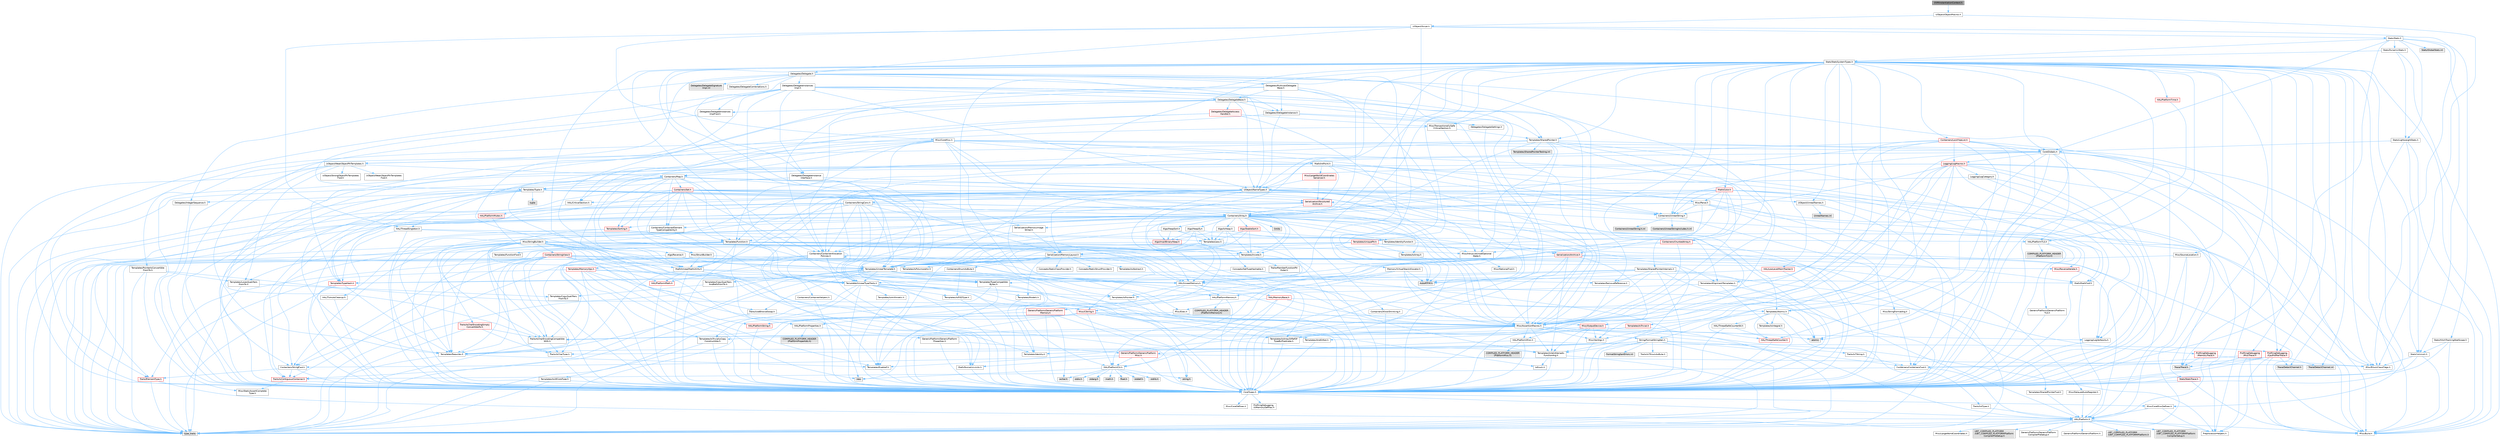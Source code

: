 digraph "VVMInstantiationContext.h"
{
 // INTERACTIVE_SVG=YES
 // LATEX_PDF_SIZE
  bgcolor="transparent";
  edge [fontname=Helvetica,fontsize=10,labelfontname=Helvetica,labelfontsize=10];
  node [fontname=Helvetica,fontsize=10,shape=box,height=0.2,width=0.4];
  Node1 [id="Node000001",label="VVMInstantiationContext.h",height=0.2,width=0.4,color="gray40", fillcolor="grey60", style="filled", fontcolor="black",tooltip=" "];
  Node1 -> Node2 [id="edge1_Node000001_Node000002",color="steelblue1",style="solid",tooltip=" "];
  Node2 [id="Node000002",label="UObject/ObjectMacros.h",height=0.2,width=0.4,color="grey40", fillcolor="white", style="filled",URL="$d8/d8d/ObjectMacros_8h.html",tooltip=" "];
  Node2 -> Node3 [id="edge2_Node000002_Node000003",color="steelblue1",style="solid",tooltip=" "];
  Node3 [id="Node000003",label="Misc/EnumClassFlags.h",height=0.2,width=0.4,color="grey40", fillcolor="white", style="filled",URL="$d8/de7/EnumClassFlags_8h.html",tooltip=" "];
  Node2 -> Node4 [id="edge3_Node000002_Node000004",color="steelblue1",style="solid",tooltip=" "];
  Node4 [id="Node000004",label="UObject/Script.h",height=0.2,width=0.4,color="grey40", fillcolor="white", style="filled",URL="$de/dc6/Script_8h.html",tooltip=" "];
  Node4 -> Node5 [id="edge4_Node000004_Node000005",color="steelblue1",style="solid",tooltip=" "];
  Node5 [id="Node000005",label="Delegates/Delegate.h",height=0.2,width=0.4,color="grey40", fillcolor="white", style="filled",URL="$d4/d80/Delegate_8h.html",tooltip=" "];
  Node5 -> Node6 [id="edge5_Node000005_Node000006",color="steelblue1",style="solid",tooltip=" "];
  Node6 [id="Node000006",label="CoreTypes.h",height=0.2,width=0.4,color="grey40", fillcolor="white", style="filled",URL="$dc/dec/CoreTypes_8h.html",tooltip=" "];
  Node6 -> Node7 [id="edge6_Node000006_Node000007",color="steelblue1",style="solid",tooltip=" "];
  Node7 [id="Node000007",label="HAL/Platform.h",height=0.2,width=0.4,color="grey40", fillcolor="white", style="filled",URL="$d9/dd0/Platform_8h.html",tooltip=" "];
  Node7 -> Node8 [id="edge7_Node000007_Node000008",color="steelblue1",style="solid",tooltip=" "];
  Node8 [id="Node000008",label="Misc/Build.h",height=0.2,width=0.4,color="grey40", fillcolor="white", style="filled",URL="$d3/dbb/Build_8h.html",tooltip=" "];
  Node7 -> Node9 [id="edge8_Node000007_Node000009",color="steelblue1",style="solid",tooltip=" "];
  Node9 [id="Node000009",label="Misc/LargeWorldCoordinates.h",height=0.2,width=0.4,color="grey40", fillcolor="white", style="filled",URL="$d2/dcb/LargeWorldCoordinates_8h.html",tooltip=" "];
  Node7 -> Node10 [id="edge9_Node000007_Node000010",color="steelblue1",style="solid",tooltip=" "];
  Node10 [id="Node000010",label="type_traits",height=0.2,width=0.4,color="grey60", fillcolor="#E0E0E0", style="filled",tooltip=" "];
  Node7 -> Node11 [id="edge10_Node000007_Node000011",color="steelblue1",style="solid",tooltip=" "];
  Node11 [id="Node000011",label="PreprocessorHelpers.h",height=0.2,width=0.4,color="grey40", fillcolor="white", style="filled",URL="$db/ddb/PreprocessorHelpers_8h.html",tooltip=" "];
  Node7 -> Node12 [id="edge11_Node000007_Node000012",color="steelblue1",style="solid",tooltip=" "];
  Node12 [id="Node000012",label="UBT_COMPILED_PLATFORM\l/UBT_COMPILED_PLATFORMPlatform\lCompilerPreSetup.h",height=0.2,width=0.4,color="grey60", fillcolor="#E0E0E0", style="filled",tooltip=" "];
  Node7 -> Node13 [id="edge12_Node000007_Node000013",color="steelblue1",style="solid",tooltip=" "];
  Node13 [id="Node000013",label="GenericPlatform/GenericPlatform\lCompilerPreSetup.h",height=0.2,width=0.4,color="grey40", fillcolor="white", style="filled",URL="$d9/dc8/GenericPlatformCompilerPreSetup_8h.html",tooltip=" "];
  Node7 -> Node14 [id="edge13_Node000007_Node000014",color="steelblue1",style="solid",tooltip=" "];
  Node14 [id="Node000014",label="GenericPlatform/GenericPlatform.h",height=0.2,width=0.4,color="grey40", fillcolor="white", style="filled",URL="$d6/d84/GenericPlatform_8h.html",tooltip=" "];
  Node7 -> Node15 [id="edge14_Node000007_Node000015",color="steelblue1",style="solid",tooltip=" "];
  Node15 [id="Node000015",label="UBT_COMPILED_PLATFORM\l/UBT_COMPILED_PLATFORMPlatform.h",height=0.2,width=0.4,color="grey60", fillcolor="#E0E0E0", style="filled",tooltip=" "];
  Node7 -> Node16 [id="edge15_Node000007_Node000016",color="steelblue1",style="solid",tooltip=" "];
  Node16 [id="Node000016",label="UBT_COMPILED_PLATFORM\l/UBT_COMPILED_PLATFORMPlatform\lCompilerSetup.h",height=0.2,width=0.4,color="grey60", fillcolor="#E0E0E0", style="filled",tooltip=" "];
  Node6 -> Node17 [id="edge16_Node000006_Node000017",color="steelblue1",style="solid",tooltip=" "];
  Node17 [id="Node000017",label="ProfilingDebugging\l/UMemoryDefines.h",height=0.2,width=0.4,color="grey40", fillcolor="white", style="filled",URL="$d2/da2/UMemoryDefines_8h.html",tooltip=" "];
  Node6 -> Node18 [id="edge17_Node000006_Node000018",color="steelblue1",style="solid",tooltip=" "];
  Node18 [id="Node000018",label="Misc/CoreMiscDefines.h",height=0.2,width=0.4,color="grey40", fillcolor="white", style="filled",URL="$da/d38/CoreMiscDefines_8h.html",tooltip=" "];
  Node18 -> Node7 [id="edge18_Node000018_Node000007",color="steelblue1",style="solid",tooltip=" "];
  Node18 -> Node11 [id="edge19_Node000018_Node000011",color="steelblue1",style="solid",tooltip=" "];
  Node6 -> Node19 [id="edge20_Node000006_Node000019",color="steelblue1",style="solid",tooltip=" "];
  Node19 [id="Node000019",label="Misc/CoreDefines.h",height=0.2,width=0.4,color="grey40", fillcolor="white", style="filled",URL="$d3/dd2/CoreDefines_8h.html",tooltip=" "];
  Node5 -> Node20 [id="edge21_Node000005_Node000020",color="steelblue1",style="solid",tooltip=" "];
  Node20 [id="Node000020",label="Misc/AssertionMacros.h",height=0.2,width=0.4,color="grey40", fillcolor="white", style="filled",URL="$d0/dfa/AssertionMacros_8h.html",tooltip=" "];
  Node20 -> Node6 [id="edge22_Node000020_Node000006",color="steelblue1",style="solid",tooltip=" "];
  Node20 -> Node7 [id="edge23_Node000020_Node000007",color="steelblue1",style="solid",tooltip=" "];
  Node20 -> Node21 [id="edge24_Node000020_Node000021",color="steelblue1",style="solid",tooltip=" "];
  Node21 [id="Node000021",label="HAL/PlatformMisc.h",height=0.2,width=0.4,color="grey40", fillcolor="white", style="filled",URL="$d0/df5/PlatformMisc_8h.html",tooltip=" "];
  Node21 -> Node6 [id="edge25_Node000021_Node000006",color="steelblue1",style="solid",tooltip=" "];
  Node21 -> Node22 [id="edge26_Node000021_Node000022",color="steelblue1",style="solid",tooltip=" "];
  Node22 [id="Node000022",label="GenericPlatform/GenericPlatform\lMisc.h",height=0.2,width=0.4,color="red", fillcolor="#FFF0F0", style="filled",URL="$db/d9a/GenericPlatformMisc_8h.html",tooltip=" "];
  Node22 -> Node23 [id="edge27_Node000022_Node000023",color="steelblue1",style="solid",tooltip=" "];
  Node23 [id="Node000023",label="Containers/StringFwd.h",height=0.2,width=0.4,color="grey40", fillcolor="white", style="filled",URL="$df/d37/StringFwd_8h.html",tooltip=" "];
  Node23 -> Node6 [id="edge28_Node000023_Node000006",color="steelblue1",style="solid",tooltip=" "];
  Node23 -> Node24 [id="edge29_Node000023_Node000024",color="steelblue1",style="solid",tooltip=" "];
  Node24 [id="Node000024",label="Traits/ElementType.h",height=0.2,width=0.4,color="red", fillcolor="#FFF0F0", style="filled",URL="$d5/d4f/ElementType_8h.html",tooltip=" "];
  Node24 -> Node7 [id="edge30_Node000024_Node000007",color="steelblue1",style="solid",tooltip=" "];
  Node24 -> Node10 [id="edge31_Node000024_Node000010",color="steelblue1",style="solid",tooltip=" "];
  Node23 -> Node26 [id="edge32_Node000023_Node000026",color="steelblue1",style="solid",tooltip=" "];
  Node26 [id="Node000026",label="Traits/IsContiguousContainer.h",height=0.2,width=0.4,color="red", fillcolor="#FFF0F0", style="filled",URL="$d5/d3c/IsContiguousContainer_8h.html",tooltip=" "];
  Node26 -> Node6 [id="edge33_Node000026_Node000006",color="steelblue1",style="solid",tooltip=" "];
  Node26 -> Node27 [id="edge34_Node000026_Node000027",color="steelblue1",style="solid",tooltip=" "];
  Node27 [id="Node000027",label="Misc/StaticAssertComplete\lType.h",height=0.2,width=0.4,color="grey40", fillcolor="white", style="filled",URL="$d5/d4e/StaticAssertCompleteType_8h.html",tooltip=" "];
  Node22 -> Node6 [id="edge35_Node000022_Node000006",color="steelblue1",style="solid",tooltip=" "];
  Node22 -> Node33 [id="edge36_Node000022_Node000033",color="steelblue1",style="solid",tooltip=" "];
  Node33 [id="Node000033",label="HAL/PlatformCrt.h",height=0.2,width=0.4,color="grey40", fillcolor="white", style="filled",URL="$d8/d75/PlatformCrt_8h.html",tooltip=" "];
  Node33 -> Node34 [id="edge37_Node000033_Node000034",color="steelblue1",style="solid",tooltip=" "];
  Node34 [id="Node000034",label="new",height=0.2,width=0.4,color="grey60", fillcolor="#E0E0E0", style="filled",tooltip=" "];
  Node33 -> Node35 [id="edge38_Node000033_Node000035",color="steelblue1",style="solid",tooltip=" "];
  Node35 [id="Node000035",label="wchar.h",height=0.2,width=0.4,color="grey60", fillcolor="#E0E0E0", style="filled",tooltip=" "];
  Node33 -> Node36 [id="edge39_Node000033_Node000036",color="steelblue1",style="solid",tooltip=" "];
  Node36 [id="Node000036",label="stddef.h",height=0.2,width=0.4,color="grey60", fillcolor="#E0E0E0", style="filled",tooltip=" "];
  Node33 -> Node37 [id="edge40_Node000033_Node000037",color="steelblue1",style="solid",tooltip=" "];
  Node37 [id="Node000037",label="stdlib.h",height=0.2,width=0.4,color="grey60", fillcolor="#E0E0E0", style="filled",tooltip=" "];
  Node33 -> Node38 [id="edge41_Node000033_Node000038",color="steelblue1",style="solid",tooltip=" "];
  Node38 [id="Node000038",label="stdio.h",height=0.2,width=0.4,color="grey60", fillcolor="#E0E0E0", style="filled",tooltip=" "];
  Node33 -> Node39 [id="edge42_Node000033_Node000039",color="steelblue1",style="solid",tooltip=" "];
  Node39 [id="Node000039",label="stdarg.h",height=0.2,width=0.4,color="grey60", fillcolor="#E0E0E0", style="filled",tooltip=" "];
  Node33 -> Node40 [id="edge43_Node000033_Node000040",color="steelblue1",style="solid",tooltip=" "];
  Node40 [id="Node000040",label="math.h",height=0.2,width=0.4,color="grey60", fillcolor="#E0E0E0", style="filled",tooltip=" "];
  Node33 -> Node41 [id="edge44_Node000033_Node000041",color="steelblue1",style="solid",tooltip=" "];
  Node41 [id="Node000041",label="float.h",height=0.2,width=0.4,color="grey60", fillcolor="#E0E0E0", style="filled",tooltip=" "];
  Node33 -> Node42 [id="edge45_Node000033_Node000042",color="steelblue1",style="solid",tooltip=" "];
  Node42 [id="Node000042",label="string.h",height=0.2,width=0.4,color="grey60", fillcolor="#E0E0E0", style="filled",tooltip=" "];
  Node22 -> Node43 [id="edge46_Node000022_Node000043",color="steelblue1",style="solid",tooltip=" "];
  Node43 [id="Node000043",label="Math/NumericLimits.h",height=0.2,width=0.4,color="grey40", fillcolor="white", style="filled",URL="$df/d1b/NumericLimits_8h.html",tooltip=" "];
  Node43 -> Node6 [id="edge47_Node000043_Node000006",color="steelblue1",style="solid",tooltip=" "];
  Node22 -> Node3 [id="edge48_Node000022_Node000003",color="steelblue1",style="solid",tooltip=" "];
  Node21 -> Node47 [id="edge49_Node000021_Node000047",color="steelblue1",style="solid",tooltip=" "];
  Node47 [id="Node000047",label="COMPILED_PLATFORM_HEADER\l(PlatformMisc.h)",height=0.2,width=0.4,color="grey60", fillcolor="#E0E0E0", style="filled",tooltip=" "];
  Node21 -> Node48 [id="edge50_Node000021_Node000048",color="steelblue1",style="solid",tooltip=" "];
  Node48 [id="Node000048",label="ProfilingDebugging\l/CpuProfilerTrace.h",height=0.2,width=0.4,color="red", fillcolor="#FFF0F0", style="filled",URL="$da/dcb/CpuProfilerTrace_8h.html",tooltip=" "];
  Node48 -> Node6 [id="edge51_Node000048_Node000006",color="steelblue1",style="solid",tooltip=" "];
  Node48 -> Node29 [id="edge52_Node000048_Node000029",color="steelblue1",style="solid",tooltip=" "];
  Node29 [id="Node000029",label="Containers/ContainersFwd.h",height=0.2,width=0.4,color="grey40", fillcolor="white", style="filled",URL="$d4/d0a/ContainersFwd_8h.html",tooltip=" "];
  Node29 -> Node7 [id="edge53_Node000029_Node000007",color="steelblue1",style="solid",tooltip=" "];
  Node29 -> Node6 [id="edge54_Node000029_Node000006",color="steelblue1",style="solid",tooltip=" "];
  Node29 -> Node26 [id="edge55_Node000029_Node000026",color="steelblue1",style="solid",tooltip=" "];
  Node48 -> Node11 [id="edge56_Node000048_Node000011",color="steelblue1",style="solid",tooltip=" "];
  Node48 -> Node8 [id="edge57_Node000048_Node000008",color="steelblue1",style="solid",tooltip=" "];
  Node48 -> Node53 [id="edge58_Node000048_Node000053",color="steelblue1",style="solid",tooltip=" "];
  Node53 [id="Node000053",label="Trace/Detail/Channel.h",height=0.2,width=0.4,color="grey60", fillcolor="#E0E0E0", style="filled",tooltip=" "];
  Node48 -> Node54 [id="edge59_Node000048_Node000054",color="steelblue1",style="solid",tooltip=" "];
  Node54 [id="Node000054",label="Trace/Detail/Channel.inl",height=0.2,width=0.4,color="grey60", fillcolor="#E0E0E0", style="filled",tooltip=" "];
  Node48 -> Node55 [id="edge60_Node000048_Node000055",color="steelblue1",style="solid",tooltip=" "];
  Node55 [id="Node000055",label="Trace/Trace.h",height=0.2,width=0.4,color="grey60", fillcolor="#E0E0E0", style="filled",tooltip=" "];
  Node20 -> Node11 [id="edge61_Node000020_Node000011",color="steelblue1",style="solid",tooltip=" "];
  Node20 -> Node56 [id="edge62_Node000020_Node000056",color="steelblue1",style="solid",tooltip=" "];
  Node56 [id="Node000056",label="Templates/EnableIf.h",height=0.2,width=0.4,color="grey40", fillcolor="white", style="filled",URL="$d7/d60/EnableIf_8h.html",tooltip=" "];
  Node56 -> Node6 [id="edge63_Node000056_Node000006",color="steelblue1",style="solid",tooltip=" "];
  Node20 -> Node57 [id="edge64_Node000020_Node000057",color="steelblue1",style="solid",tooltip=" "];
  Node57 [id="Node000057",label="Templates/IsArrayOrRefOf\lTypeByPredicate.h",height=0.2,width=0.4,color="grey40", fillcolor="white", style="filled",URL="$d6/da1/IsArrayOrRefOfTypeByPredicate_8h.html",tooltip=" "];
  Node57 -> Node6 [id="edge65_Node000057_Node000006",color="steelblue1",style="solid",tooltip=" "];
  Node20 -> Node58 [id="edge66_Node000020_Node000058",color="steelblue1",style="solid",tooltip=" "];
  Node58 [id="Node000058",label="Templates/IsValidVariadic\lFunctionArg.h",height=0.2,width=0.4,color="grey40", fillcolor="white", style="filled",URL="$d0/dc8/IsValidVariadicFunctionArg_8h.html",tooltip=" "];
  Node58 -> Node6 [id="edge67_Node000058_Node000006",color="steelblue1",style="solid",tooltip=" "];
  Node58 -> Node59 [id="edge68_Node000058_Node000059",color="steelblue1",style="solid",tooltip=" "];
  Node59 [id="Node000059",label="IsEnum.h",height=0.2,width=0.4,color="grey40", fillcolor="white", style="filled",URL="$d4/de5/IsEnum_8h.html",tooltip=" "];
  Node58 -> Node10 [id="edge69_Node000058_Node000010",color="steelblue1",style="solid",tooltip=" "];
  Node20 -> Node60 [id="edge70_Node000020_Node000060",color="steelblue1",style="solid",tooltip=" "];
  Node60 [id="Node000060",label="Traits/IsCharEncodingCompatible\lWith.h",height=0.2,width=0.4,color="grey40", fillcolor="white", style="filled",URL="$df/dd1/IsCharEncodingCompatibleWith_8h.html",tooltip=" "];
  Node60 -> Node10 [id="edge71_Node000060_Node000010",color="steelblue1",style="solid",tooltip=" "];
  Node60 -> Node61 [id="edge72_Node000060_Node000061",color="steelblue1",style="solid",tooltip=" "];
  Node61 [id="Node000061",label="Traits/IsCharType.h",height=0.2,width=0.4,color="grey40", fillcolor="white", style="filled",URL="$db/d51/IsCharType_8h.html",tooltip=" "];
  Node61 -> Node6 [id="edge73_Node000061_Node000006",color="steelblue1",style="solid",tooltip=" "];
  Node20 -> Node62 [id="edge74_Node000020_Node000062",color="steelblue1",style="solid",tooltip=" "];
  Node62 [id="Node000062",label="Misc/VarArgs.h",height=0.2,width=0.4,color="grey40", fillcolor="white", style="filled",URL="$d5/d6f/VarArgs_8h.html",tooltip=" "];
  Node62 -> Node6 [id="edge75_Node000062_Node000006",color="steelblue1",style="solid",tooltip=" "];
  Node20 -> Node63 [id="edge76_Node000020_Node000063",color="steelblue1",style="solid",tooltip=" "];
  Node63 [id="Node000063",label="String/FormatStringSan.h",height=0.2,width=0.4,color="grey40", fillcolor="white", style="filled",URL="$d3/d8b/FormatStringSan_8h.html",tooltip=" "];
  Node63 -> Node10 [id="edge77_Node000063_Node000010",color="steelblue1",style="solid",tooltip=" "];
  Node63 -> Node6 [id="edge78_Node000063_Node000006",color="steelblue1",style="solid",tooltip=" "];
  Node63 -> Node64 [id="edge79_Node000063_Node000064",color="steelblue1",style="solid",tooltip=" "];
  Node64 [id="Node000064",label="Templates/Requires.h",height=0.2,width=0.4,color="grey40", fillcolor="white", style="filled",URL="$dc/d96/Requires_8h.html",tooltip=" "];
  Node64 -> Node56 [id="edge80_Node000064_Node000056",color="steelblue1",style="solid",tooltip=" "];
  Node64 -> Node10 [id="edge81_Node000064_Node000010",color="steelblue1",style="solid",tooltip=" "];
  Node63 -> Node65 [id="edge82_Node000063_Node000065",color="steelblue1",style="solid",tooltip=" "];
  Node65 [id="Node000065",label="Templates/Identity.h",height=0.2,width=0.4,color="grey40", fillcolor="white", style="filled",URL="$d0/dd5/Identity_8h.html",tooltip=" "];
  Node63 -> Node58 [id="edge83_Node000063_Node000058",color="steelblue1",style="solid",tooltip=" "];
  Node63 -> Node61 [id="edge84_Node000063_Node000061",color="steelblue1",style="solid",tooltip=" "];
  Node63 -> Node66 [id="edge85_Node000063_Node000066",color="steelblue1",style="solid",tooltip=" "];
  Node66 [id="Node000066",label="Traits/IsTEnumAsByte.h",height=0.2,width=0.4,color="grey40", fillcolor="white", style="filled",URL="$d1/de6/IsTEnumAsByte_8h.html",tooltip=" "];
  Node63 -> Node67 [id="edge86_Node000063_Node000067",color="steelblue1",style="solid",tooltip=" "];
  Node67 [id="Node000067",label="Traits/IsTString.h",height=0.2,width=0.4,color="grey40", fillcolor="white", style="filled",URL="$d0/df8/IsTString_8h.html",tooltip=" "];
  Node67 -> Node29 [id="edge87_Node000067_Node000029",color="steelblue1",style="solid",tooltip=" "];
  Node63 -> Node29 [id="edge88_Node000063_Node000029",color="steelblue1",style="solid",tooltip=" "];
  Node63 -> Node68 [id="edge89_Node000063_Node000068",color="steelblue1",style="solid",tooltip=" "];
  Node68 [id="Node000068",label="FormatStringSanErrors.inl",height=0.2,width=0.4,color="grey60", fillcolor="#E0E0E0", style="filled",tooltip=" "];
  Node20 -> Node69 [id="edge90_Node000020_Node000069",color="steelblue1",style="solid",tooltip=" "];
  Node69 [id="Node000069",label="atomic",height=0.2,width=0.4,color="grey60", fillcolor="#E0E0E0", style="filled",tooltip=" "];
  Node5 -> Node70 [id="edge91_Node000005_Node000070",color="steelblue1",style="solid",tooltip=" "];
  Node70 [id="Node000070",label="UObject/NameTypes.h",height=0.2,width=0.4,color="grey40", fillcolor="white", style="filled",URL="$d6/d35/NameTypes_8h.html",tooltip=" "];
  Node70 -> Node6 [id="edge92_Node000070_Node000006",color="steelblue1",style="solid",tooltip=" "];
  Node70 -> Node20 [id="edge93_Node000070_Node000020",color="steelblue1",style="solid",tooltip=" "];
  Node70 -> Node71 [id="edge94_Node000070_Node000071",color="steelblue1",style="solid",tooltip=" "];
  Node71 [id="Node000071",label="HAL/UnrealMemory.h",height=0.2,width=0.4,color="grey40", fillcolor="white", style="filled",URL="$d9/d96/UnrealMemory_8h.html",tooltip=" "];
  Node71 -> Node6 [id="edge95_Node000071_Node000006",color="steelblue1",style="solid",tooltip=" "];
  Node71 -> Node72 [id="edge96_Node000071_Node000072",color="steelblue1",style="solid",tooltip=" "];
  Node72 [id="Node000072",label="GenericPlatform/GenericPlatform\lMemory.h",height=0.2,width=0.4,color="red", fillcolor="#FFF0F0", style="filled",URL="$dd/d22/GenericPlatformMemory_8h.html",tooltip=" "];
  Node72 -> Node6 [id="edge97_Node000072_Node000006",color="steelblue1",style="solid",tooltip=" "];
  Node72 -> Node73 [id="edge98_Node000072_Node000073",color="steelblue1",style="solid",tooltip=" "];
  Node73 [id="Node000073",label="HAL/PlatformString.h",height=0.2,width=0.4,color="red", fillcolor="#FFF0F0", style="filled",URL="$db/db5/PlatformString_8h.html",tooltip=" "];
  Node73 -> Node6 [id="edge99_Node000073_Node000006",color="steelblue1",style="solid",tooltip=" "];
  Node72 -> Node42 [id="edge100_Node000072_Node000042",color="steelblue1",style="solid",tooltip=" "];
  Node72 -> Node35 [id="edge101_Node000072_Node000035",color="steelblue1",style="solid",tooltip=" "];
  Node71 -> Node75 [id="edge102_Node000071_Node000075",color="steelblue1",style="solid",tooltip=" "];
  Node75 [id="Node000075",label="HAL/MemoryBase.h",height=0.2,width=0.4,color="red", fillcolor="#FFF0F0", style="filled",URL="$d6/d9f/MemoryBase_8h.html",tooltip=" "];
  Node75 -> Node6 [id="edge103_Node000075_Node000006",color="steelblue1",style="solid",tooltip=" "];
  Node75 -> Node33 [id="edge104_Node000075_Node000033",color="steelblue1",style="solid",tooltip=" "];
  Node75 -> Node76 [id="edge105_Node000075_Node000076",color="steelblue1",style="solid",tooltip=" "];
  Node76 [id="Node000076",label="Misc/Exec.h",height=0.2,width=0.4,color="grey40", fillcolor="white", style="filled",URL="$de/ddb/Exec_8h.html",tooltip=" "];
  Node76 -> Node6 [id="edge106_Node000076_Node000006",color="steelblue1",style="solid",tooltip=" "];
  Node76 -> Node20 [id="edge107_Node000076_Node000020",color="steelblue1",style="solid",tooltip=" "];
  Node75 -> Node77 [id="edge108_Node000075_Node000077",color="steelblue1",style="solid",tooltip=" "];
  Node77 [id="Node000077",label="Misc/OutputDevice.h",height=0.2,width=0.4,color="red", fillcolor="#FFF0F0", style="filled",URL="$d7/d32/OutputDevice_8h.html",tooltip=" "];
  Node77 -> Node6 [id="edge109_Node000077_Node000006",color="steelblue1",style="solid",tooltip=" "];
  Node77 -> Node78 [id="edge110_Node000077_Node000078",color="steelblue1",style="solid",tooltip=" "];
  Node78 [id="Node000078",label="Logging/LogVerbosity.h",height=0.2,width=0.4,color="grey40", fillcolor="white", style="filled",URL="$d2/d8f/LogVerbosity_8h.html",tooltip=" "];
  Node78 -> Node6 [id="edge111_Node000078_Node000006",color="steelblue1",style="solid",tooltip=" "];
  Node77 -> Node62 [id="edge112_Node000077_Node000062",color="steelblue1",style="solid",tooltip=" "];
  Node77 -> Node57 [id="edge113_Node000077_Node000057",color="steelblue1",style="solid",tooltip=" "];
  Node77 -> Node58 [id="edge114_Node000077_Node000058",color="steelblue1",style="solid",tooltip=" "];
  Node77 -> Node60 [id="edge115_Node000077_Node000060",color="steelblue1",style="solid",tooltip=" "];
  Node75 -> Node79 [id="edge116_Node000075_Node000079",color="steelblue1",style="solid",tooltip=" "];
  Node79 [id="Node000079",label="Templates/Atomic.h",height=0.2,width=0.4,color="grey40", fillcolor="white", style="filled",URL="$d3/d91/Atomic_8h.html",tooltip=" "];
  Node79 -> Node80 [id="edge117_Node000079_Node000080",color="steelblue1",style="solid",tooltip=" "];
  Node80 [id="Node000080",label="HAL/ThreadSafeCounter.h",height=0.2,width=0.4,color="red", fillcolor="#FFF0F0", style="filled",URL="$dc/dc9/ThreadSafeCounter_8h.html",tooltip=" "];
  Node80 -> Node6 [id="edge118_Node000080_Node000006",color="steelblue1",style="solid",tooltip=" "];
  Node79 -> Node81 [id="edge119_Node000079_Node000081",color="steelblue1",style="solid",tooltip=" "];
  Node81 [id="Node000081",label="HAL/ThreadSafeCounter64.h",height=0.2,width=0.4,color="grey40", fillcolor="white", style="filled",URL="$d0/d12/ThreadSafeCounter64_8h.html",tooltip=" "];
  Node81 -> Node6 [id="edge120_Node000081_Node000006",color="steelblue1",style="solid",tooltip=" "];
  Node81 -> Node80 [id="edge121_Node000081_Node000080",color="steelblue1",style="solid",tooltip=" "];
  Node79 -> Node82 [id="edge122_Node000079_Node000082",color="steelblue1",style="solid",tooltip=" "];
  Node82 [id="Node000082",label="Templates/IsIntegral.h",height=0.2,width=0.4,color="grey40", fillcolor="white", style="filled",URL="$da/d64/IsIntegral_8h.html",tooltip=" "];
  Node82 -> Node6 [id="edge123_Node000082_Node000006",color="steelblue1",style="solid",tooltip=" "];
  Node79 -> Node83 [id="edge124_Node000079_Node000083",color="steelblue1",style="solid",tooltip=" "];
  Node83 [id="Node000083",label="Templates/IsTrivial.h",height=0.2,width=0.4,color="red", fillcolor="#FFF0F0", style="filled",URL="$da/d4c/IsTrivial_8h.html",tooltip=" "];
  Node83 -> Node84 [id="edge125_Node000083_Node000084",color="steelblue1",style="solid",tooltip=" "];
  Node84 [id="Node000084",label="Templates/AndOrNot.h",height=0.2,width=0.4,color="grey40", fillcolor="white", style="filled",URL="$db/d0a/AndOrNot_8h.html",tooltip=" "];
  Node84 -> Node6 [id="edge126_Node000084_Node000006",color="steelblue1",style="solid",tooltip=" "];
  Node83 -> Node85 [id="edge127_Node000083_Node000085",color="steelblue1",style="solid",tooltip=" "];
  Node85 [id="Node000085",label="Templates/IsTriviallyCopy\lConstructible.h",height=0.2,width=0.4,color="grey40", fillcolor="white", style="filled",URL="$d3/d78/IsTriviallyCopyConstructible_8h.html",tooltip=" "];
  Node85 -> Node6 [id="edge128_Node000085_Node000006",color="steelblue1",style="solid",tooltip=" "];
  Node85 -> Node10 [id="edge129_Node000085_Node000010",color="steelblue1",style="solid",tooltip=" "];
  Node83 -> Node10 [id="edge130_Node000083_Node000010",color="steelblue1",style="solid",tooltip=" "];
  Node79 -> Node87 [id="edge131_Node000079_Node000087",color="steelblue1",style="solid",tooltip=" "];
  Node87 [id="Node000087",label="Traits/IntType.h",height=0.2,width=0.4,color="grey40", fillcolor="white", style="filled",URL="$d7/deb/IntType_8h.html",tooltip=" "];
  Node87 -> Node7 [id="edge132_Node000087_Node000007",color="steelblue1",style="solid",tooltip=" "];
  Node79 -> Node69 [id="edge133_Node000079_Node000069",color="steelblue1",style="solid",tooltip=" "];
  Node71 -> Node88 [id="edge134_Node000071_Node000088",color="steelblue1",style="solid",tooltip=" "];
  Node88 [id="Node000088",label="HAL/PlatformMemory.h",height=0.2,width=0.4,color="grey40", fillcolor="white", style="filled",URL="$de/d68/PlatformMemory_8h.html",tooltip=" "];
  Node88 -> Node6 [id="edge135_Node000088_Node000006",color="steelblue1",style="solid",tooltip=" "];
  Node88 -> Node72 [id="edge136_Node000088_Node000072",color="steelblue1",style="solid",tooltip=" "];
  Node88 -> Node89 [id="edge137_Node000088_Node000089",color="steelblue1",style="solid",tooltip=" "];
  Node89 [id="Node000089",label="COMPILED_PLATFORM_HEADER\l(PlatformMemory.h)",height=0.2,width=0.4,color="grey60", fillcolor="#E0E0E0", style="filled",tooltip=" "];
  Node71 -> Node90 [id="edge138_Node000071_Node000090",color="steelblue1",style="solid",tooltip=" "];
  Node90 [id="Node000090",label="ProfilingDebugging\l/MemoryTrace.h",height=0.2,width=0.4,color="red", fillcolor="#FFF0F0", style="filled",URL="$da/dd7/MemoryTrace_8h.html",tooltip=" "];
  Node90 -> Node7 [id="edge139_Node000090_Node000007",color="steelblue1",style="solid",tooltip=" "];
  Node90 -> Node3 [id="edge140_Node000090_Node000003",color="steelblue1",style="solid",tooltip=" "];
  Node90 -> Node55 [id="edge141_Node000090_Node000055",color="steelblue1",style="solid",tooltip=" "];
  Node71 -> Node91 [id="edge142_Node000071_Node000091",color="steelblue1",style="solid",tooltip=" "];
  Node91 [id="Node000091",label="Templates/IsPointer.h",height=0.2,width=0.4,color="grey40", fillcolor="white", style="filled",URL="$d7/d05/IsPointer_8h.html",tooltip=" "];
  Node91 -> Node6 [id="edge143_Node000091_Node000006",color="steelblue1",style="solid",tooltip=" "];
  Node70 -> Node92 [id="edge144_Node000070_Node000092",color="steelblue1",style="solid",tooltip=" "];
  Node92 [id="Node000092",label="Templates/UnrealTypeTraits.h",height=0.2,width=0.4,color="grey40", fillcolor="white", style="filled",URL="$d2/d2d/UnrealTypeTraits_8h.html",tooltip=" "];
  Node92 -> Node6 [id="edge145_Node000092_Node000006",color="steelblue1",style="solid",tooltip=" "];
  Node92 -> Node91 [id="edge146_Node000092_Node000091",color="steelblue1",style="solid",tooltip=" "];
  Node92 -> Node20 [id="edge147_Node000092_Node000020",color="steelblue1",style="solid",tooltip=" "];
  Node92 -> Node84 [id="edge148_Node000092_Node000084",color="steelblue1",style="solid",tooltip=" "];
  Node92 -> Node56 [id="edge149_Node000092_Node000056",color="steelblue1",style="solid",tooltip=" "];
  Node92 -> Node93 [id="edge150_Node000092_Node000093",color="steelblue1",style="solid",tooltip=" "];
  Node93 [id="Node000093",label="Templates/IsArithmetic.h",height=0.2,width=0.4,color="grey40", fillcolor="white", style="filled",URL="$d2/d5d/IsArithmetic_8h.html",tooltip=" "];
  Node93 -> Node6 [id="edge151_Node000093_Node000006",color="steelblue1",style="solid",tooltip=" "];
  Node92 -> Node59 [id="edge152_Node000092_Node000059",color="steelblue1",style="solid",tooltip=" "];
  Node92 -> Node94 [id="edge153_Node000092_Node000094",color="steelblue1",style="solid",tooltip=" "];
  Node94 [id="Node000094",label="Templates/Models.h",height=0.2,width=0.4,color="grey40", fillcolor="white", style="filled",URL="$d3/d0c/Models_8h.html",tooltip=" "];
  Node94 -> Node65 [id="edge154_Node000094_Node000065",color="steelblue1",style="solid",tooltip=" "];
  Node92 -> Node95 [id="edge155_Node000092_Node000095",color="steelblue1",style="solid",tooltip=" "];
  Node95 [id="Node000095",label="Templates/IsPODType.h",height=0.2,width=0.4,color="grey40", fillcolor="white", style="filled",URL="$d7/db1/IsPODType_8h.html",tooltip=" "];
  Node95 -> Node6 [id="edge156_Node000095_Node000006",color="steelblue1",style="solid",tooltip=" "];
  Node92 -> Node96 [id="edge157_Node000092_Node000096",color="steelblue1",style="solid",tooltip=" "];
  Node96 [id="Node000096",label="Templates/IsUECoreType.h",height=0.2,width=0.4,color="grey40", fillcolor="white", style="filled",URL="$d1/db8/IsUECoreType_8h.html",tooltip=" "];
  Node96 -> Node6 [id="edge158_Node000096_Node000006",color="steelblue1",style="solid",tooltip=" "];
  Node96 -> Node10 [id="edge159_Node000096_Node000010",color="steelblue1",style="solid",tooltip=" "];
  Node92 -> Node85 [id="edge160_Node000092_Node000085",color="steelblue1",style="solid",tooltip=" "];
  Node70 -> Node97 [id="edge161_Node000070_Node000097",color="steelblue1",style="solid",tooltip=" "];
  Node97 [id="Node000097",label="Templates/UnrealTemplate.h",height=0.2,width=0.4,color="grey40", fillcolor="white", style="filled",URL="$d4/d24/UnrealTemplate_8h.html",tooltip=" "];
  Node97 -> Node6 [id="edge162_Node000097_Node000006",color="steelblue1",style="solid",tooltip=" "];
  Node97 -> Node91 [id="edge163_Node000097_Node000091",color="steelblue1",style="solid",tooltip=" "];
  Node97 -> Node71 [id="edge164_Node000097_Node000071",color="steelblue1",style="solid",tooltip=" "];
  Node97 -> Node98 [id="edge165_Node000097_Node000098",color="steelblue1",style="solid",tooltip=" "];
  Node98 [id="Node000098",label="Templates/CopyQualifiers\lAndRefsFromTo.h",height=0.2,width=0.4,color="grey40", fillcolor="white", style="filled",URL="$d3/db3/CopyQualifiersAndRefsFromTo_8h.html",tooltip=" "];
  Node98 -> Node99 [id="edge166_Node000098_Node000099",color="steelblue1",style="solid",tooltip=" "];
  Node99 [id="Node000099",label="Templates/CopyQualifiers\lFromTo.h",height=0.2,width=0.4,color="grey40", fillcolor="white", style="filled",URL="$d5/db4/CopyQualifiersFromTo_8h.html",tooltip=" "];
  Node97 -> Node92 [id="edge167_Node000097_Node000092",color="steelblue1",style="solid",tooltip=" "];
  Node97 -> Node100 [id="edge168_Node000097_Node000100",color="steelblue1",style="solid",tooltip=" "];
  Node100 [id="Node000100",label="Templates/RemoveReference.h",height=0.2,width=0.4,color="grey40", fillcolor="white", style="filled",URL="$da/dbe/RemoveReference_8h.html",tooltip=" "];
  Node100 -> Node6 [id="edge169_Node000100_Node000006",color="steelblue1",style="solid",tooltip=" "];
  Node97 -> Node64 [id="edge170_Node000097_Node000064",color="steelblue1",style="solid",tooltip=" "];
  Node97 -> Node101 [id="edge171_Node000097_Node000101",color="steelblue1",style="solid",tooltip=" "];
  Node101 [id="Node000101",label="Templates/TypeCompatible\lBytes.h",height=0.2,width=0.4,color="grey40", fillcolor="white", style="filled",URL="$df/d0a/TypeCompatibleBytes_8h.html",tooltip=" "];
  Node101 -> Node6 [id="edge172_Node000101_Node000006",color="steelblue1",style="solid",tooltip=" "];
  Node101 -> Node42 [id="edge173_Node000101_Node000042",color="steelblue1",style="solid",tooltip=" "];
  Node101 -> Node34 [id="edge174_Node000101_Node000034",color="steelblue1",style="solid",tooltip=" "];
  Node101 -> Node10 [id="edge175_Node000101_Node000010",color="steelblue1",style="solid",tooltip=" "];
  Node97 -> Node65 [id="edge176_Node000097_Node000065",color="steelblue1",style="solid",tooltip=" "];
  Node97 -> Node26 [id="edge177_Node000097_Node000026",color="steelblue1",style="solid",tooltip=" "];
  Node97 -> Node102 [id="edge178_Node000097_Node000102",color="steelblue1",style="solid",tooltip=" "];
  Node102 [id="Node000102",label="Traits/UseBitwiseSwap.h",height=0.2,width=0.4,color="grey40", fillcolor="white", style="filled",URL="$db/df3/UseBitwiseSwap_8h.html",tooltip=" "];
  Node102 -> Node6 [id="edge179_Node000102_Node000006",color="steelblue1",style="solid",tooltip=" "];
  Node102 -> Node10 [id="edge180_Node000102_Node000010",color="steelblue1",style="solid",tooltip=" "];
  Node97 -> Node10 [id="edge181_Node000097_Node000010",color="steelblue1",style="solid",tooltip=" "];
  Node70 -> Node103 [id="edge182_Node000070_Node000103",color="steelblue1",style="solid",tooltip=" "];
  Node103 [id="Node000103",label="Containers/UnrealString.h",height=0.2,width=0.4,color="grey40", fillcolor="white", style="filled",URL="$d5/dba/UnrealString_8h.html",tooltip=" "];
  Node103 -> Node104 [id="edge183_Node000103_Node000104",color="steelblue1",style="solid",tooltip=" "];
  Node104 [id="Node000104",label="Containers/UnrealStringIncludes.h.inl",height=0.2,width=0.4,color="grey60", fillcolor="#E0E0E0", style="filled",tooltip=" "];
  Node103 -> Node105 [id="edge184_Node000103_Node000105",color="steelblue1",style="solid",tooltip=" "];
  Node105 [id="Node000105",label="Containers/UnrealString.h.inl",height=0.2,width=0.4,color="grey60", fillcolor="#E0E0E0", style="filled",tooltip=" "];
  Node103 -> Node106 [id="edge185_Node000103_Node000106",color="steelblue1",style="solid",tooltip=" "];
  Node106 [id="Node000106",label="Misc/StringFormatArg.h",height=0.2,width=0.4,color="grey40", fillcolor="white", style="filled",URL="$d2/d16/StringFormatArg_8h.html",tooltip=" "];
  Node106 -> Node29 [id="edge186_Node000106_Node000029",color="steelblue1",style="solid",tooltip=" "];
  Node70 -> Node107 [id="edge187_Node000070_Node000107",color="steelblue1",style="solid",tooltip=" "];
  Node107 [id="Node000107",label="HAL/CriticalSection.h",height=0.2,width=0.4,color="grey40", fillcolor="white", style="filled",URL="$d6/d90/CriticalSection_8h.html",tooltip=" "];
  Node107 -> Node108 [id="edge188_Node000107_Node000108",color="steelblue1",style="solid",tooltip=" "];
  Node108 [id="Node000108",label="HAL/PlatformMutex.h",height=0.2,width=0.4,color="red", fillcolor="#FFF0F0", style="filled",URL="$d9/d0b/PlatformMutex_8h.html",tooltip=" "];
  Node108 -> Node6 [id="edge189_Node000108_Node000006",color="steelblue1",style="solid",tooltip=" "];
  Node70 -> Node110 [id="edge190_Node000070_Node000110",color="steelblue1",style="solid",tooltip=" "];
  Node110 [id="Node000110",label="Containers/StringConv.h",height=0.2,width=0.4,color="grey40", fillcolor="white", style="filled",URL="$d3/ddf/StringConv_8h.html",tooltip=" "];
  Node110 -> Node6 [id="edge191_Node000110_Node000006",color="steelblue1",style="solid",tooltip=" "];
  Node110 -> Node20 [id="edge192_Node000110_Node000020",color="steelblue1",style="solid",tooltip=" "];
  Node110 -> Node111 [id="edge193_Node000110_Node000111",color="steelblue1",style="solid",tooltip=" "];
  Node111 [id="Node000111",label="Containers/ContainerAllocation\lPolicies.h",height=0.2,width=0.4,color="grey40", fillcolor="white", style="filled",URL="$d7/dff/ContainerAllocationPolicies_8h.html",tooltip=" "];
  Node111 -> Node6 [id="edge194_Node000111_Node000006",color="steelblue1",style="solid",tooltip=" "];
  Node111 -> Node112 [id="edge195_Node000111_Node000112",color="steelblue1",style="solid",tooltip=" "];
  Node112 [id="Node000112",label="Containers/ContainerHelpers.h",height=0.2,width=0.4,color="grey40", fillcolor="white", style="filled",URL="$d7/d33/ContainerHelpers_8h.html",tooltip=" "];
  Node112 -> Node6 [id="edge196_Node000112_Node000006",color="steelblue1",style="solid",tooltip=" "];
  Node111 -> Node111 [id="edge197_Node000111_Node000111",color="steelblue1",style="solid",tooltip=" "];
  Node111 -> Node113 [id="edge198_Node000111_Node000113",color="steelblue1",style="solid",tooltip=" "];
  Node113 [id="Node000113",label="HAL/PlatformMath.h",height=0.2,width=0.4,color="red", fillcolor="#FFF0F0", style="filled",URL="$dc/d53/PlatformMath_8h.html",tooltip=" "];
  Node113 -> Node6 [id="edge199_Node000113_Node000006",color="steelblue1",style="solid",tooltip=" "];
  Node111 -> Node71 [id="edge200_Node000111_Node000071",color="steelblue1",style="solid",tooltip=" "];
  Node111 -> Node43 [id="edge201_Node000111_Node000043",color="steelblue1",style="solid",tooltip=" "];
  Node111 -> Node20 [id="edge202_Node000111_Node000020",color="steelblue1",style="solid",tooltip=" "];
  Node111 -> Node121 [id="edge203_Node000111_Node000121",color="steelblue1",style="solid",tooltip=" "];
  Node121 [id="Node000121",label="Templates/IsPolymorphic.h",height=0.2,width=0.4,color="grey40", fillcolor="white", style="filled",URL="$dc/d20/IsPolymorphic_8h.html",tooltip=" "];
  Node111 -> Node122 [id="edge204_Node000111_Node000122",color="steelblue1",style="solid",tooltip=" "];
  Node122 [id="Node000122",label="Templates/MemoryOps.h",height=0.2,width=0.4,color="red", fillcolor="#FFF0F0", style="filled",URL="$db/dea/MemoryOps_8h.html",tooltip=" "];
  Node122 -> Node6 [id="edge205_Node000122_Node000006",color="steelblue1",style="solid",tooltip=" "];
  Node122 -> Node71 [id="edge206_Node000122_Node000071",color="steelblue1",style="solid",tooltip=" "];
  Node122 -> Node85 [id="edge207_Node000122_Node000085",color="steelblue1",style="solid",tooltip=" "];
  Node122 -> Node64 [id="edge208_Node000122_Node000064",color="steelblue1",style="solid",tooltip=" "];
  Node122 -> Node92 [id="edge209_Node000122_Node000092",color="steelblue1",style="solid",tooltip=" "];
  Node122 -> Node102 [id="edge210_Node000122_Node000102",color="steelblue1",style="solid",tooltip=" "];
  Node122 -> Node34 [id="edge211_Node000122_Node000034",color="steelblue1",style="solid",tooltip=" "];
  Node122 -> Node10 [id="edge212_Node000122_Node000010",color="steelblue1",style="solid",tooltip=" "];
  Node111 -> Node101 [id="edge213_Node000111_Node000101",color="steelblue1",style="solid",tooltip=" "];
  Node111 -> Node10 [id="edge214_Node000111_Node000010",color="steelblue1",style="solid",tooltip=" "];
  Node110 -> Node123 [id="edge215_Node000110_Node000123",color="steelblue1",style="solid",tooltip=" "];
  Node123 [id="Node000123",label="Containers/Array.h",height=0.2,width=0.4,color="grey40", fillcolor="white", style="filled",URL="$df/dd0/Array_8h.html",tooltip=" "];
  Node123 -> Node6 [id="edge216_Node000123_Node000006",color="steelblue1",style="solid",tooltip=" "];
  Node123 -> Node20 [id="edge217_Node000123_Node000020",color="steelblue1",style="solid",tooltip=" "];
  Node123 -> Node124 [id="edge218_Node000123_Node000124",color="steelblue1",style="solid",tooltip=" "];
  Node124 [id="Node000124",label="Misc/IntrusiveUnsetOptional\lState.h",height=0.2,width=0.4,color="grey40", fillcolor="white", style="filled",URL="$d2/d0a/IntrusiveUnsetOptionalState_8h.html",tooltip=" "];
  Node124 -> Node125 [id="edge219_Node000124_Node000125",color="steelblue1",style="solid",tooltip=" "];
  Node125 [id="Node000125",label="Misc/OptionalFwd.h",height=0.2,width=0.4,color="grey40", fillcolor="white", style="filled",URL="$dc/d50/OptionalFwd_8h.html",tooltip=" "];
  Node123 -> Node126 [id="edge220_Node000123_Node000126",color="steelblue1",style="solid",tooltip=" "];
  Node126 [id="Node000126",label="Misc/ReverseIterate.h",height=0.2,width=0.4,color="red", fillcolor="#FFF0F0", style="filled",URL="$db/de3/ReverseIterate_8h.html",tooltip=" "];
  Node126 -> Node7 [id="edge221_Node000126_Node000007",color="steelblue1",style="solid",tooltip=" "];
  Node123 -> Node71 [id="edge222_Node000123_Node000071",color="steelblue1",style="solid",tooltip=" "];
  Node123 -> Node92 [id="edge223_Node000123_Node000092",color="steelblue1",style="solid",tooltip=" "];
  Node123 -> Node97 [id="edge224_Node000123_Node000097",color="steelblue1",style="solid",tooltip=" "];
  Node123 -> Node128 [id="edge225_Node000123_Node000128",color="steelblue1",style="solid",tooltip=" "];
  Node128 [id="Node000128",label="Containers/AllowShrinking.h",height=0.2,width=0.4,color="grey40", fillcolor="white", style="filled",URL="$d7/d1a/AllowShrinking_8h.html",tooltip=" "];
  Node128 -> Node6 [id="edge226_Node000128_Node000006",color="steelblue1",style="solid",tooltip=" "];
  Node123 -> Node111 [id="edge227_Node000123_Node000111",color="steelblue1",style="solid",tooltip=" "];
  Node123 -> Node129 [id="edge228_Node000123_Node000129",color="steelblue1",style="solid",tooltip=" "];
  Node129 [id="Node000129",label="Containers/ContainerElement\lTypeCompatibility.h",height=0.2,width=0.4,color="grey40", fillcolor="white", style="filled",URL="$df/ddf/ContainerElementTypeCompatibility_8h.html",tooltip=" "];
  Node129 -> Node6 [id="edge229_Node000129_Node000006",color="steelblue1",style="solid",tooltip=" "];
  Node129 -> Node92 [id="edge230_Node000129_Node000092",color="steelblue1",style="solid",tooltip=" "];
  Node123 -> Node130 [id="edge231_Node000123_Node000130",color="steelblue1",style="solid",tooltip=" "];
  Node130 [id="Node000130",label="Serialization/Archive.h",height=0.2,width=0.4,color="red", fillcolor="#FFF0F0", style="filled",URL="$d7/d3b/Archive_8h.html",tooltip=" "];
  Node130 -> Node6 [id="edge232_Node000130_Node000006",color="steelblue1",style="solid",tooltip=" "];
  Node130 -> Node131 [id="edge233_Node000130_Node000131",color="steelblue1",style="solid",tooltip=" "];
  Node131 [id="Node000131",label="HAL/PlatformProperties.h",height=0.2,width=0.4,color="grey40", fillcolor="white", style="filled",URL="$d9/db0/PlatformProperties_8h.html",tooltip=" "];
  Node131 -> Node6 [id="edge234_Node000131_Node000006",color="steelblue1",style="solid",tooltip=" "];
  Node131 -> Node132 [id="edge235_Node000131_Node000132",color="steelblue1",style="solid",tooltip=" "];
  Node132 [id="Node000132",label="GenericPlatform/GenericPlatform\lProperties.h",height=0.2,width=0.4,color="grey40", fillcolor="white", style="filled",URL="$d2/dcd/GenericPlatformProperties_8h.html",tooltip=" "];
  Node132 -> Node6 [id="edge236_Node000132_Node000006",color="steelblue1",style="solid",tooltip=" "];
  Node132 -> Node22 [id="edge237_Node000132_Node000022",color="steelblue1",style="solid",tooltip=" "];
  Node131 -> Node133 [id="edge238_Node000131_Node000133",color="steelblue1",style="solid",tooltip=" "];
  Node133 [id="Node000133",label="COMPILED_PLATFORM_HEADER\l(PlatformProperties.h)",height=0.2,width=0.4,color="grey60", fillcolor="#E0E0E0", style="filled",tooltip=" "];
  Node130 -> Node30 [id="edge239_Node000130_Node000030",color="steelblue1",style="solid",tooltip=" "];
  Node30 [id="Node000030",label="Math/MathFwd.h",height=0.2,width=0.4,color="grey40", fillcolor="white", style="filled",URL="$d2/d10/MathFwd_8h.html",tooltip=" "];
  Node30 -> Node7 [id="edge240_Node000030_Node000007",color="steelblue1",style="solid",tooltip=" "];
  Node130 -> Node20 [id="edge241_Node000130_Node000020",color="steelblue1",style="solid",tooltip=" "];
  Node130 -> Node8 [id="edge242_Node000130_Node000008",color="steelblue1",style="solid",tooltip=" "];
  Node130 -> Node62 [id="edge243_Node000130_Node000062",color="steelblue1",style="solid",tooltip=" "];
  Node130 -> Node56 [id="edge244_Node000130_Node000056",color="steelblue1",style="solid",tooltip=" "];
  Node130 -> Node57 [id="edge245_Node000130_Node000057",color="steelblue1",style="solid",tooltip=" "];
  Node130 -> Node58 [id="edge246_Node000130_Node000058",color="steelblue1",style="solid",tooltip=" "];
  Node130 -> Node97 [id="edge247_Node000130_Node000097",color="steelblue1",style="solid",tooltip=" "];
  Node130 -> Node60 [id="edge248_Node000130_Node000060",color="steelblue1",style="solid",tooltip=" "];
  Node123 -> Node140 [id="edge249_Node000123_Node000140",color="steelblue1",style="solid",tooltip=" "];
  Node140 [id="Node000140",label="Serialization/MemoryImage\lWriter.h",height=0.2,width=0.4,color="grey40", fillcolor="white", style="filled",URL="$d0/d08/MemoryImageWriter_8h.html",tooltip=" "];
  Node140 -> Node6 [id="edge250_Node000140_Node000006",color="steelblue1",style="solid",tooltip=" "];
  Node140 -> Node141 [id="edge251_Node000140_Node000141",color="steelblue1",style="solid",tooltip=" "];
  Node141 [id="Node000141",label="Serialization/MemoryLayout.h",height=0.2,width=0.4,color="grey40", fillcolor="white", style="filled",URL="$d7/d66/MemoryLayout_8h.html",tooltip=" "];
  Node141 -> Node142 [id="edge252_Node000141_Node000142",color="steelblue1",style="solid",tooltip=" "];
  Node142 [id="Node000142",label="Concepts/StaticClassProvider.h",height=0.2,width=0.4,color="grey40", fillcolor="white", style="filled",URL="$dd/d83/StaticClassProvider_8h.html",tooltip=" "];
  Node141 -> Node143 [id="edge253_Node000141_Node000143",color="steelblue1",style="solid",tooltip=" "];
  Node143 [id="Node000143",label="Concepts/StaticStructProvider.h",height=0.2,width=0.4,color="grey40", fillcolor="white", style="filled",URL="$d5/d77/StaticStructProvider_8h.html",tooltip=" "];
  Node141 -> Node144 [id="edge254_Node000141_Node000144",color="steelblue1",style="solid",tooltip=" "];
  Node144 [id="Node000144",label="Containers/EnumAsByte.h",height=0.2,width=0.4,color="grey40", fillcolor="white", style="filled",URL="$d6/d9a/EnumAsByte_8h.html",tooltip=" "];
  Node144 -> Node6 [id="edge255_Node000144_Node000006",color="steelblue1",style="solid",tooltip=" "];
  Node144 -> Node95 [id="edge256_Node000144_Node000095",color="steelblue1",style="solid",tooltip=" "];
  Node144 -> Node145 [id="edge257_Node000144_Node000145",color="steelblue1",style="solid",tooltip=" "];
  Node145 [id="Node000145",label="Templates/TypeHash.h",height=0.2,width=0.4,color="red", fillcolor="#FFF0F0", style="filled",URL="$d1/d62/TypeHash_8h.html",tooltip=" "];
  Node145 -> Node6 [id="edge258_Node000145_Node000006",color="steelblue1",style="solid",tooltip=" "];
  Node145 -> Node64 [id="edge259_Node000145_Node000064",color="steelblue1",style="solid",tooltip=" "];
  Node145 -> Node10 [id="edge260_Node000145_Node000010",color="steelblue1",style="solid",tooltip=" "];
  Node141 -> Node23 [id="edge261_Node000141_Node000023",color="steelblue1",style="solid",tooltip=" "];
  Node141 -> Node71 [id="edge262_Node000141_Node000071",color="steelblue1",style="solid",tooltip=" "];
  Node141 -> Node152 [id="edge263_Node000141_Node000152",color="steelblue1",style="solid",tooltip=" "];
  Node152 [id="Node000152",label="Misc/DelayedAutoRegister.h",height=0.2,width=0.4,color="grey40", fillcolor="white", style="filled",URL="$d1/dda/DelayedAutoRegister_8h.html",tooltip=" "];
  Node152 -> Node7 [id="edge264_Node000152_Node000007",color="steelblue1",style="solid",tooltip=" "];
  Node141 -> Node56 [id="edge265_Node000141_Node000056",color="steelblue1",style="solid",tooltip=" "];
  Node141 -> Node153 [id="edge266_Node000141_Node000153",color="steelblue1",style="solid",tooltip=" "];
  Node153 [id="Node000153",label="Templates/IsAbstract.h",height=0.2,width=0.4,color="grey40", fillcolor="white", style="filled",URL="$d8/db7/IsAbstract_8h.html",tooltip=" "];
  Node141 -> Node121 [id="edge267_Node000141_Node000121",color="steelblue1",style="solid",tooltip=" "];
  Node141 -> Node94 [id="edge268_Node000141_Node000094",color="steelblue1",style="solid",tooltip=" "];
  Node141 -> Node97 [id="edge269_Node000141_Node000097",color="steelblue1",style="solid",tooltip=" "];
  Node123 -> Node154 [id="edge270_Node000123_Node000154",color="steelblue1",style="solid",tooltip=" "];
  Node154 [id="Node000154",label="Algo/Heapify.h",height=0.2,width=0.4,color="grey40", fillcolor="white", style="filled",URL="$d0/d2a/Heapify_8h.html",tooltip=" "];
  Node154 -> Node155 [id="edge271_Node000154_Node000155",color="steelblue1",style="solid",tooltip=" "];
  Node155 [id="Node000155",label="Algo/Impl/BinaryHeap.h",height=0.2,width=0.4,color="red", fillcolor="#FFF0F0", style="filled",URL="$d7/da3/Algo_2Impl_2BinaryHeap_8h.html",tooltip=" "];
  Node155 -> Node156 [id="edge272_Node000155_Node000156",color="steelblue1",style="solid",tooltip=" "];
  Node156 [id="Node000156",label="Templates/Invoke.h",height=0.2,width=0.4,color="grey40", fillcolor="white", style="filled",URL="$d7/deb/Invoke_8h.html",tooltip=" "];
  Node156 -> Node6 [id="edge273_Node000156_Node000006",color="steelblue1",style="solid",tooltip=" "];
  Node156 -> Node157 [id="edge274_Node000156_Node000157",color="steelblue1",style="solid",tooltip=" "];
  Node157 [id="Node000157",label="Traits/MemberFunctionPtr\lOuter.h",height=0.2,width=0.4,color="grey40", fillcolor="white", style="filled",URL="$db/da7/MemberFunctionPtrOuter_8h.html",tooltip=" "];
  Node156 -> Node97 [id="edge275_Node000156_Node000097",color="steelblue1",style="solid",tooltip=" "];
  Node156 -> Node10 [id="edge276_Node000156_Node000010",color="steelblue1",style="solid",tooltip=" "];
  Node155 -> Node10 [id="edge277_Node000155_Node000010",color="steelblue1",style="solid",tooltip=" "];
  Node154 -> Node160 [id="edge278_Node000154_Node000160",color="steelblue1",style="solid",tooltip=" "];
  Node160 [id="Node000160",label="Templates/IdentityFunctor.h",height=0.2,width=0.4,color="grey40", fillcolor="white", style="filled",URL="$d7/d2e/IdentityFunctor_8h.html",tooltip=" "];
  Node160 -> Node7 [id="edge279_Node000160_Node000007",color="steelblue1",style="solid",tooltip=" "];
  Node154 -> Node156 [id="edge280_Node000154_Node000156",color="steelblue1",style="solid",tooltip=" "];
  Node154 -> Node161 [id="edge281_Node000154_Node000161",color="steelblue1",style="solid",tooltip=" "];
  Node161 [id="Node000161",label="Templates/Less.h",height=0.2,width=0.4,color="grey40", fillcolor="white", style="filled",URL="$de/dc8/Less_8h.html",tooltip=" "];
  Node161 -> Node6 [id="edge282_Node000161_Node000006",color="steelblue1",style="solid",tooltip=" "];
  Node161 -> Node97 [id="edge283_Node000161_Node000097",color="steelblue1",style="solid",tooltip=" "];
  Node154 -> Node97 [id="edge284_Node000154_Node000097",color="steelblue1",style="solid",tooltip=" "];
  Node123 -> Node162 [id="edge285_Node000123_Node000162",color="steelblue1",style="solid",tooltip=" "];
  Node162 [id="Node000162",label="Algo/HeapSort.h",height=0.2,width=0.4,color="grey40", fillcolor="white", style="filled",URL="$d3/d92/HeapSort_8h.html",tooltip=" "];
  Node162 -> Node155 [id="edge286_Node000162_Node000155",color="steelblue1",style="solid",tooltip=" "];
  Node162 -> Node160 [id="edge287_Node000162_Node000160",color="steelblue1",style="solid",tooltip=" "];
  Node162 -> Node161 [id="edge288_Node000162_Node000161",color="steelblue1",style="solid",tooltip=" "];
  Node162 -> Node97 [id="edge289_Node000162_Node000097",color="steelblue1",style="solid",tooltip=" "];
  Node123 -> Node163 [id="edge290_Node000123_Node000163",color="steelblue1",style="solid",tooltip=" "];
  Node163 [id="Node000163",label="Algo/IsHeap.h",height=0.2,width=0.4,color="grey40", fillcolor="white", style="filled",URL="$de/d32/IsHeap_8h.html",tooltip=" "];
  Node163 -> Node155 [id="edge291_Node000163_Node000155",color="steelblue1",style="solid",tooltip=" "];
  Node163 -> Node160 [id="edge292_Node000163_Node000160",color="steelblue1",style="solid",tooltip=" "];
  Node163 -> Node156 [id="edge293_Node000163_Node000156",color="steelblue1",style="solid",tooltip=" "];
  Node163 -> Node161 [id="edge294_Node000163_Node000161",color="steelblue1",style="solid",tooltip=" "];
  Node163 -> Node97 [id="edge295_Node000163_Node000097",color="steelblue1",style="solid",tooltip=" "];
  Node123 -> Node155 [id="edge296_Node000123_Node000155",color="steelblue1",style="solid",tooltip=" "];
  Node123 -> Node164 [id="edge297_Node000123_Node000164",color="steelblue1",style="solid",tooltip=" "];
  Node164 [id="Node000164",label="Algo/StableSort.h",height=0.2,width=0.4,color="red", fillcolor="#FFF0F0", style="filled",URL="$d7/d3c/StableSort_8h.html",tooltip=" "];
  Node164 -> Node160 [id="edge298_Node000164_Node000160",color="steelblue1",style="solid",tooltip=" "];
  Node164 -> Node156 [id="edge299_Node000164_Node000156",color="steelblue1",style="solid",tooltip=" "];
  Node164 -> Node161 [id="edge300_Node000164_Node000161",color="steelblue1",style="solid",tooltip=" "];
  Node164 -> Node97 [id="edge301_Node000164_Node000097",color="steelblue1",style="solid",tooltip=" "];
  Node123 -> Node167 [id="edge302_Node000123_Node000167",color="steelblue1",style="solid",tooltip=" "];
  Node167 [id="Node000167",label="Concepts/GetTypeHashable.h",height=0.2,width=0.4,color="grey40", fillcolor="white", style="filled",URL="$d3/da2/GetTypeHashable_8h.html",tooltip=" "];
  Node167 -> Node6 [id="edge303_Node000167_Node000006",color="steelblue1",style="solid",tooltip=" "];
  Node167 -> Node145 [id="edge304_Node000167_Node000145",color="steelblue1",style="solid",tooltip=" "];
  Node123 -> Node160 [id="edge305_Node000123_Node000160",color="steelblue1",style="solid",tooltip=" "];
  Node123 -> Node156 [id="edge306_Node000123_Node000156",color="steelblue1",style="solid",tooltip=" "];
  Node123 -> Node161 [id="edge307_Node000123_Node000161",color="steelblue1",style="solid",tooltip=" "];
  Node123 -> Node168 [id="edge308_Node000123_Node000168",color="steelblue1",style="solid",tooltip=" "];
  Node168 [id="Node000168",label="Templates/LosesQualifiers\lFromTo.h",height=0.2,width=0.4,color="grey40", fillcolor="white", style="filled",URL="$d2/db3/LosesQualifiersFromTo_8h.html",tooltip=" "];
  Node168 -> Node99 [id="edge309_Node000168_Node000099",color="steelblue1",style="solid",tooltip=" "];
  Node168 -> Node10 [id="edge310_Node000168_Node000010",color="steelblue1",style="solid",tooltip=" "];
  Node123 -> Node64 [id="edge311_Node000123_Node000064",color="steelblue1",style="solid",tooltip=" "];
  Node123 -> Node169 [id="edge312_Node000123_Node000169",color="steelblue1",style="solid",tooltip=" "];
  Node169 [id="Node000169",label="Templates/Sorting.h",height=0.2,width=0.4,color="red", fillcolor="#FFF0F0", style="filled",URL="$d3/d9e/Sorting_8h.html",tooltip=" "];
  Node169 -> Node6 [id="edge313_Node000169_Node000006",color="steelblue1",style="solid",tooltip=" "];
  Node169 -> Node113 [id="edge314_Node000169_Node000113",color="steelblue1",style="solid",tooltip=" "];
  Node169 -> Node161 [id="edge315_Node000169_Node000161",color="steelblue1",style="solid",tooltip=" "];
  Node123 -> Node173 [id="edge316_Node000123_Node000173",color="steelblue1",style="solid",tooltip=" "];
  Node173 [id="Node000173",label="Templates/AlignmentTemplates.h",height=0.2,width=0.4,color="grey40", fillcolor="white", style="filled",URL="$dd/d32/AlignmentTemplates_8h.html",tooltip=" "];
  Node173 -> Node6 [id="edge317_Node000173_Node000006",color="steelblue1",style="solid",tooltip=" "];
  Node173 -> Node82 [id="edge318_Node000173_Node000082",color="steelblue1",style="solid",tooltip=" "];
  Node173 -> Node91 [id="edge319_Node000173_Node000091",color="steelblue1",style="solid",tooltip=" "];
  Node123 -> Node24 [id="edge320_Node000123_Node000024",color="steelblue1",style="solid",tooltip=" "];
  Node123 -> Node119 [id="edge321_Node000123_Node000119",color="steelblue1",style="solid",tooltip=" "];
  Node119 [id="Node000119",label="limits",height=0.2,width=0.4,color="grey60", fillcolor="#E0E0E0", style="filled",tooltip=" "];
  Node123 -> Node10 [id="edge322_Node000123_Node000010",color="steelblue1",style="solid",tooltip=" "];
  Node110 -> Node147 [id="edge323_Node000110_Node000147",color="steelblue1",style="solid",tooltip=" "];
  Node147 [id="Node000147",label="Misc/CString.h",height=0.2,width=0.4,color="red", fillcolor="#FFF0F0", style="filled",URL="$d2/d49/CString_8h.html",tooltip=" "];
  Node147 -> Node6 [id="edge324_Node000147_Node000006",color="steelblue1",style="solid",tooltip=" "];
  Node147 -> Node33 [id="edge325_Node000147_Node000033",color="steelblue1",style="solid",tooltip=" "];
  Node147 -> Node73 [id="edge326_Node000147_Node000073",color="steelblue1",style="solid",tooltip=" "];
  Node147 -> Node20 [id="edge327_Node000147_Node000020",color="steelblue1",style="solid",tooltip=" "];
  Node147 -> Node62 [id="edge328_Node000147_Node000062",color="steelblue1",style="solid",tooltip=" "];
  Node147 -> Node57 [id="edge329_Node000147_Node000057",color="steelblue1",style="solid",tooltip=" "];
  Node147 -> Node58 [id="edge330_Node000147_Node000058",color="steelblue1",style="solid",tooltip=" "];
  Node147 -> Node60 [id="edge331_Node000147_Node000060",color="steelblue1",style="solid",tooltip=" "];
  Node110 -> Node174 [id="edge332_Node000110_Node000174",color="steelblue1",style="solid",tooltip=" "];
  Node174 [id="Node000174",label="Templates/IsArray.h",height=0.2,width=0.4,color="grey40", fillcolor="white", style="filled",URL="$d8/d8d/IsArray_8h.html",tooltip=" "];
  Node174 -> Node6 [id="edge333_Node000174_Node000006",color="steelblue1",style="solid",tooltip=" "];
  Node110 -> Node97 [id="edge334_Node000110_Node000097",color="steelblue1",style="solid",tooltip=" "];
  Node110 -> Node92 [id="edge335_Node000110_Node000092",color="steelblue1",style="solid",tooltip=" "];
  Node110 -> Node24 [id="edge336_Node000110_Node000024",color="steelblue1",style="solid",tooltip=" "];
  Node110 -> Node60 [id="edge337_Node000110_Node000060",color="steelblue1",style="solid",tooltip=" "];
  Node110 -> Node26 [id="edge338_Node000110_Node000026",color="steelblue1",style="solid",tooltip=" "];
  Node110 -> Node10 [id="edge339_Node000110_Node000010",color="steelblue1",style="solid",tooltip=" "];
  Node70 -> Node23 [id="edge340_Node000070_Node000023",color="steelblue1",style="solid",tooltip=" "];
  Node70 -> Node175 [id="edge341_Node000070_Node000175",color="steelblue1",style="solid",tooltip=" "];
  Node175 [id="Node000175",label="UObject/UnrealNames.h",height=0.2,width=0.4,color="grey40", fillcolor="white", style="filled",URL="$d8/db1/UnrealNames_8h.html",tooltip=" "];
  Node175 -> Node6 [id="edge342_Node000175_Node000006",color="steelblue1",style="solid",tooltip=" "];
  Node175 -> Node176 [id="edge343_Node000175_Node000176",color="steelblue1",style="solid",tooltip=" "];
  Node176 [id="Node000176",label="UnrealNames.inl",height=0.2,width=0.4,color="grey60", fillcolor="#E0E0E0", style="filled",tooltip=" "];
  Node70 -> Node79 [id="edge344_Node000070_Node000079",color="steelblue1",style="solid",tooltip=" "];
  Node70 -> Node141 [id="edge345_Node000070_Node000141",color="steelblue1",style="solid",tooltip=" "];
  Node70 -> Node124 [id="edge346_Node000070_Node000124",color="steelblue1",style="solid",tooltip=" "];
  Node70 -> Node177 [id="edge347_Node000070_Node000177",color="steelblue1",style="solid",tooltip=" "];
  Node177 [id="Node000177",label="Misc/StringBuilder.h",height=0.2,width=0.4,color="grey40", fillcolor="white", style="filled",URL="$d4/d52/StringBuilder_8h.html",tooltip=" "];
  Node177 -> Node23 [id="edge348_Node000177_Node000023",color="steelblue1",style="solid",tooltip=" "];
  Node177 -> Node178 [id="edge349_Node000177_Node000178",color="steelblue1",style="solid",tooltip=" "];
  Node178 [id="Node000178",label="Containers/StringView.h",height=0.2,width=0.4,color="red", fillcolor="#FFF0F0", style="filled",URL="$dd/dea/StringView_8h.html",tooltip=" "];
  Node178 -> Node6 [id="edge350_Node000178_Node000006",color="steelblue1",style="solid",tooltip=" "];
  Node178 -> Node23 [id="edge351_Node000178_Node000023",color="steelblue1",style="solid",tooltip=" "];
  Node178 -> Node71 [id="edge352_Node000178_Node000071",color="steelblue1",style="solid",tooltip=" "];
  Node178 -> Node43 [id="edge353_Node000178_Node000043",color="steelblue1",style="solid",tooltip=" "];
  Node178 -> Node172 [id="edge354_Node000178_Node000172",color="steelblue1",style="solid",tooltip=" "];
  Node172 [id="Node000172",label="Math/UnrealMathUtility.h",height=0.2,width=0.4,color="grey40", fillcolor="white", style="filled",URL="$db/db8/UnrealMathUtility_8h.html",tooltip=" "];
  Node172 -> Node6 [id="edge355_Node000172_Node000006",color="steelblue1",style="solid",tooltip=" "];
  Node172 -> Node20 [id="edge356_Node000172_Node000020",color="steelblue1",style="solid",tooltip=" "];
  Node172 -> Node113 [id="edge357_Node000172_Node000113",color="steelblue1",style="solid",tooltip=" "];
  Node172 -> Node30 [id="edge358_Node000172_Node000030",color="steelblue1",style="solid",tooltip=" "];
  Node172 -> Node65 [id="edge359_Node000172_Node000065",color="steelblue1",style="solid",tooltip=" "];
  Node172 -> Node64 [id="edge360_Node000172_Node000064",color="steelblue1",style="solid",tooltip=" "];
  Node178 -> Node147 [id="edge361_Node000178_Node000147",color="steelblue1",style="solid",tooltip=" "];
  Node178 -> Node126 [id="edge362_Node000178_Node000126",color="steelblue1",style="solid",tooltip=" "];
  Node178 -> Node64 [id="edge363_Node000178_Node000064",color="steelblue1",style="solid",tooltip=" "];
  Node178 -> Node97 [id="edge364_Node000178_Node000097",color="steelblue1",style="solid",tooltip=" "];
  Node178 -> Node24 [id="edge365_Node000178_Node000024",color="steelblue1",style="solid",tooltip=" "];
  Node178 -> Node60 [id="edge366_Node000178_Node000060",color="steelblue1",style="solid",tooltip=" "];
  Node178 -> Node61 [id="edge367_Node000178_Node000061",color="steelblue1",style="solid",tooltip=" "];
  Node178 -> Node26 [id="edge368_Node000178_Node000026",color="steelblue1",style="solid",tooltip=" "];
  Node178 -> Node10 [id="edge369_Node000178_Node000010",color="steelblue1",style="solid",tooltip=" "];
  Node177 -> Node6 [id="edge370_Node000177_Node000006",color="steelblue1",style="solid",tooltip=" "];
  Node177 -> Node73 [id="edge371_Node000177_Node000073",color="steelblue1",style="solid",tooltip=" "];
  Node177 -> Node71 [id="edge372_Node000177_Node000071",color="steelblue1",style="solid",tooltip=" "];
  Node177 -> Node20 [id="edge373_Node000177_Node000020",color="steelblue1",style="solid",tooltip=" "];
  Node177 -> Node147 [id="edge374_Node000177_Node000147",color="steelblue1",style="solid",tooltip=" "];
  Node177 -> Node56 [id="edge375_Node000177_Node000056",color="steelblue1",style="solid",tooltip=" "];
  Node177 -> Node57 [id="edge376_Node000177_Node000057",color="steelblue1",style="solid",tooltip=" "];
  Node177 -> Node58 [id="edge377_Node000177_Node000058",color="steelblue1",style="solid",tooltip=" "];
  Node177 -> Node64 [id="edge378_Node000177_Node000064",color="steelblue1",style="solid",tooltip=" "];
  Node177 -> Node97 [id="edge379_Node000177_Node000097",color="steelblue1",style="solid",tooltip=" "];
  Node177 -> Node92 [id="edge380_Node000177_Node000092",color="steelblue1",style="solid",tooltip=" "];
  Node177 -> Node60 [id="edge381_Node000177_Node000060",color="steelblue1",style="solid",tooltip=" "];
  Node177 -> Node181 [id="edge382_Node000177_Node000181",color="steelblue1",style="solid",tooltip=" "];
  Node181 [id="Node000181",label="Traits/IsCharEncodingSimply\lConvertibleTo.h",height=0.2,width=0.4,color="red", fillcolor="#FFF0F0", style="filled",URL="$d4/dee/IsCharEncodingSimplyConvertibleTo_8h.html",tooltip=" "];
  Node181 -> Node10 [id="edge383_Node000181_Node000010",color="steelblue1",style="solid",tooltip=" "];
  Node181 -> Node60 [id="edge384_Node000181_Node000060",color="steelblue1",style="solid",tooltip=" "];
  Node181 -> Node61 [id="edge385_Node000181_Node000061",color="steelblue1",style="solid",tooltip=" "];
  Node177 -> Node61 [id="edge386_Node000177_Node000061",color="steelblue1",style="solid",tooltip=" "];
  Node177 -> Node26 [id="edge387_Node000177_Node000026",color="steelblue1",style="solid",tooltip=" "];
  Node177 -> Node10 [id="edge388_Node000177_Node000010",color="steelblue1",style="solid",tooltip=" "];
  Node70 -> Node55 [id="edge389_Node000070_Node000055",color="steelblue1",style="solid",tooltip=" "];
  Node5 -> Node183 [id="edge390_Node000005_Node000183",color="steelblue1",style="solid",tooltip=" "];
  Node183 [id="Node000183",label="Templates/SharedPointer.h",height=0.2,width=0.4,color="grey40", fillcolor="white", style="filled",URL="$d2/d17/SharedPointer_8h.html",tooltip=" "];
  Node183 -> Node6 [id="edge391_Node000183_Node000006",color="steelblue1",style="solid",tooltip=" "];
  Node183 -> Node124 [id="edge392_Node000183_Node000124",color="steelblue1",style="solid",tooltip=" "];
  Node183 -> Node184 [id="edge393_Node000183_Node000184",color="steelblue1",style="solid",tooltip=" "];
  Node184 [id="Node000184",label="Templates/PointerIsConvertible\lFromTo.h",height=0.2,width=0.4,color="grey40", fillcolor="white", style="filled",URL="$d6/d65/PointerIsConvertibleFromTo_8h.html",tooltip=" "];
  Node184 -> Node6 [id="edge394_Node000184_Node000006",color="steelblue1",style="solid",tooltip=" "];
  Node184 -> Node27 [id="edge395_Node000184_Node000027",color="steelblue1",style="solid",tooltip=" "];
  Node184 -> Node168 [id="edge396_Node000184_Node000168",color="steelblue1",style="solid",tooltip=" "];
  Node184 -> Node10 [id="edge397_Node000184_Node000010",color="steelblue1",style="solid",tooltip=" "];
  Node183 -> Node20 [id="edge398_Node000183_Node000020",color="steelblue1",style="solid",tooltip=" "];
  Node183 -> Node71 [id="edge399_Node000183_Node000071",color="steelblue1",style="solid",tooltip=" "];
  Node183 -> Node123 [id="edge400_Node000183_Node000123",color="steelblue1",style="solid",tooltip=" "];
  Node183 -> Node185 [id="edge401_Node000183_Node000185",color="steelblue1",style="solid",tooltip=" "];
  Node185 [id="Node000185",label="Containers/Map.h",height=0.2,width=0.4,color="grey40", fillcolor="white", style="filled",URL="$df/d79/Map_8h.html",tooltip=" "];
  Node185 -> Node6 [id="edge402_Node000185_Node000006",color="steelblue1",style="solid",tooltip=" "];
  Node185 -> Node186 [id="edge403_Node000185_Node000186",color="steelblue1",style="solid",tooltip=" "];
  Node186 [id="Node000186",label="Algo/Reverse.h",height=0.2,width=0.4,color="grey40", fillcolor="white", style="filled",URL="$d5/d93/Reverse_8h.html",tooltip=" "];
  Node186 -> Node6 [id="edge404_Node000186_Node000006",color="steelblue1",style="solid",tooltip=" "];
  Node186 -> Node97 [id="edge405_Node000186_Node000097",color="steelblue1",style="solid",tooltip=" "];
  Node185 -> Node129 [id="edge406_Node000185_Node000129",color="steelblue1",style="solid",tooltip=" "];
  Node185 -> Node187 [id="edge407_Node000185_Node000187",color="steelblue1",style="solid",tooltip=" "];
  Node187 [id="Node000187",label="Containers/Set.h",height=0.2,width=0.4,color="red", fillcolor="#FFF0F0", style="filled",URL="$d4/d45/Set_8h.html",tooltip=" "];
  Node187 -> Node111 [id="edge408_Node000187_Node000111",color="steelblue1",style="solid",tooltip=" "];
  Node187 -> Node129 [id="edge409_Node000187_Node000129",color="steelblue1",style="solid",tooltip=" "];
  Node187 -> Node29 [id="edge410_Node000187_Node000029",color="steelblue1",style="solid",tooltip=" "];
  Node187 -> Node172 [id="edge411_Node000187_Node000172",color="steelblue1",style="solid",tooltip=" "];
  Node187 -> Node20 [id="edge412_Node000187_Node000020",color="steelblue1",style="solid",tooltip=" "];
  Node187 -> Node207 [id="edge413_Node000187_Node000207",color="steelblue1",style="solid",tooltip=" "];
  Node207 [id="Node000207",label="Misc/StructBuilder.h",height=0.2,width=0.4,color="grey40", fillcolor="white", style="filled",URL="$d9/db3/StructBuilder_8h.html",tooltip=" "];
  Node207 -> Node6 [id="edge414_Node000207_Node000006",color="steelblue1",style="solid",tooltip=" "];
  Node207 -> Node172 [id="edge415_Node000207_Node000172",color="steelblue1",style="solid",tooltip=" "];
  Node207 -> Node173 [id="edge416_Node000207_Node000173",color="steelblue1",style="solid",tooltip=" "];
  Node187 -> Node140 [id="edge417_Node000187_Node000140",color="steelblue1",style="solid",tooltip=" "];
  Node187 -> Node192 [id="edge418_Node000187_Node000192",color="steelblue1",style="solid",tooltip=" "];
  Node192 [id="Node000192",label="Serialization/Structured\lArchive.h",height=0.2,width=0.4,color="red", fillcolor="#FFF0F0", style="filled",URL="$d9/d1e/StructuredArchive_8h.html",tooltip=" "];
  Node192 -> Node123 [id="edge419_Node000192_Node000123",color="steelblue1",style="solid",tooltip=" "];
  Node192 -> Node111 [id="edge420_Node000192_Node000111",color="steelblue1",style="solid",tooltip=" "];
  Node192 -> Node6 [id="edge421_Node000192_Node000006",color="steelblue1",style="solid",tooltip=" "];
  Node192 -> Node8 [id="edge422_Node000192_Node000008",color="steelblue1",style="solid",tooltip=" "];
  Node192 -> Node130 [id="edge423_Node000192_Node000130",color="steelblue1",style="solid",tooltip=" "];
  Node187 -> Node208 [id="edge424_Node000187_Node000208",color="steelblue1",style="solid",tooltip=" "];
  Node208 [id="Node000208",label="Templates/Function.h",height=0.2,width=0.4,color="grey40", fillcolor="white", style="filled",URL="$df/df5/Function_8h.html",tooltip=" "];
  Node208 -> Node6 [id="edge425_Node000208_Node000006",color="steelblue1",style="solid",tooltip=" "];
  Node208 -> Node20 [id="edge426_Node000208_Node000020",color="steelblue1",style="solid",tooltip=" "];
  Node208 -> Node124 [id="edge427_Node000208_Node000124",color="steelblue1",style="solid",tooltip=" "];
  Node208 -> Node71 [id="edge428_Node000208_Node000071",color="steelblue1",style="solid",tooltip=" "];
  Node208 -> Node209 [id="edge429_Node000208_Node000209",color="steelblue1",style="solid",tooltip=" "];
  Node209 [id="Node000209",label="Templates/FunctionFwd.h",height=0.2,width=0.4,color="grey40", fillcolor="white", style="filled",URL="$d6/d54/FunctionFwd_8h.html",tooltip=" "];
  Node208 -> Node92 [id="edge430_Node000208_Node000092",color="steelblue1",style="solid",tooltip=" "];
  Node208 -> Node156 [id="edge431_Node000208_Node000156",color="steelblue1",style="solid",tooltip=" "];
  Node208 -> Node97 [id="edge432_Node000208_Node000097",color="steelblue1",style="solid",tooltip=" "];
  Node208 -> Node64 [id="edge433_Node000208_Node000064",color="steelblue1",style="solid",tooltip=" "];
  Node208 -> Node172 [id="edge434_Node000208_Node000172",color="steelblue1",style="solid",tooltip=" "];
  Node208 -> Node34 [id="edge435_Node000208_Node000034",color="steelblue1",style="solid",tooltip=" "];
  Node208 -> Node10 [id="edge436_Node000208_Node000010",color="steelblue1",style="solid",tooltip=" "];
  Node187 -> Node169 [id="edge437_Node000187_Node000169",color="steelblue1",style="solid",tooltip=" "];
  Node187 -> Node145 [id="edge438_Node000187_Node000145",color="steelblue1",style="solid",tooltip=" "];
  Node187 -> Node97 [id="edge439_Node000187_Node000097",color="steelblue1",style="solid",tooltip=" "];
  Node187 -> Node10 [id="edge440_Node000187_Node000010",color="steelblue1",style="solid",tooltip=" "];
  Node185 -> Node103 [id="edge441_Node000185_Node000103",color="steelblue1",style="solid",tooltip=" "];
  Node185 -> Node20 [id="edge442_Node000185_Node000020",color="steelblue1",style="solid",tooltip=" "];
  Node185 -> Node207 [id="edge443_Node000185_Node000207",color="steelblue1",style="solid",tooltip=" "];
  Node185 -> Node208 [id="edge444_Node000185_Node000208",color="steelblue1",style="solid",tooltip=" "];
  Node185 -> Node169 [id="edge445_Node000185_Node000169",color="steelblue1",style="solid",tooltip=" "];
  Node185 -> Node211 [id="edge446_Node000185_Node000211",color="steelblue1",style="solid",tooltip=" "];
  Node211 [id="Node000211",label="Templates/Tuple.h",height=0.2,width=0.4,color="grey40", fillcolor="white", style="filled",URL="$d2/d4f/Tuple_8h.html",tooltip=" "];
  Node211 -> Node6 [id="edge447_Node000211_Node000006",color="steelblue1",style="solid",tooltip=" "];
  Node211 -> Node97 [id="edge448_Node000211_Node000097",color="steelblue1",style="solid",tooltip=" "];
  Node211 -> Node212 [id="edge449_Node000211_Node000212",color="steelblue1",style="solid",tooltip=" "];
  Node212 [id="Node000212",label="Delegates/IntegerSequence.h",height=0.2,width=0.4,color="grey40", fillcolor="white", style="filled",URL="$d2/dcc/IntegerSequence_8h.html",tooltip=" "];
  Node212 -> Node6 [id="edge450_Node000212_Node000006",color="steelblue1",style="solid",tooltip=" "];
  Node211 -> Node156 [id="edge451_Node000211_Node000156",color="steelblue1",style="solid",tooltip=" "];
  Node211 -> Node192 [id="edge452_Node000211_Node000192",color="steelblue1",style="solid",tooltip=" "];
  Node211 -> Node141 [id="edge453_Node000211_Node000141",color="steelblue1",style="solid",tooltip=" "];
  Node211 -> Node64 [id="edge454_Node000211_Node000064",color="steelblue1",style="solid",tooltip=" "];
  Node211 -> Node145 [id="edge455_Node000211_Node000145",color="steelblue1",style="solid",tooltip=" "];
  Node211 -> Node213 [id="edge456_Node000211_Node000213",color="steelblue1",style="solid",tooltip=" "];
  Node213 [id="Node000213",label="tuple",height=0.2,width=0.4,color="grey60", fillcolor="#E0E0E0", style="filled",tooltip=" "];
  Node211 -> Node10 [id="edge457_Node000211_Node000010",color="steelblue1",style="solid",tooltip=" "];
  Node185 -> Node97 [id="edge458_Node000185_Node000097",color="steelblue1",style="solid",tooltip=" "];
  Node185 -> Node92 [id="edge459_Node000185_Node000092",color="steelblue1",style="solid",tooltip=" "];
  Node185 -> Node10 [id="edge460_Node000185_Node000010",color="steelblue1",style="solid",tooltip=" "];
  Node183 -> Node214 [id="edge461_Node000183_Node000214",color="steelblue1",style="solid",tooltip=" "];
  Node214 [id="Node000214",label="CoreGlobals.h",height=0.2,width=0.4,color="grey40", fillcolor="white", style="filled",URL="$d5/d8c/CoreGlobals_8h.html",tooltip=" "];
  Node214 -> Node103 [id="edge462_Node000214_Node000103",color="steelblue1",style="solid",tooltip=" "];
  Node214 -> Node6 [id="edge463_Node000214_Node000006",color="steelblue1",style="solid",tooltip=" "];
  Node214 -> Node215 [id="edge464_Node000214_Node000215",color="steelblue1",style="solid",tooltip=" "];
  Node215 [id="Node000215",label="HAL/PlatformTLS.h",height=0.2,width=0.4,color="grey40", fillcolor="white", style="filled",URL="$d0/def/PlatformTLS_8h.html",tooltip=" "];
  Node215 -> Node6 [id="edge465_Node000215_Node000006",color="steelblue1",style="solid",tooltip=" "];
  Node215 -> Node216 [id="edge466_Node000215_Node000216",color="steelblue1",style="solid",tooltip=" "];
  Node216 [id="Node000216",label="GenericPlatform/GenericPlatform\lTLS.h",height=0.2,width=0.4,color="grey40", fillcolor="white", style="filled",URL="$d3/d3c/GenericPlatformTLS_8h.html",tooltip=" "];
  Node216 -> Node6 [id="edge467_Node000216_Node000006",color="steelblue1",style="solid",tooltip=" "];
  Node215 -> Node217 [id="edge468_Node000215_Node000217",color="steelblue1",style="solid",tooltip=" "];
  Node217 [id="Node000217",label="COMPILED_PLATFORM_HEADER\l(PlatformTLS.h)",height=0.2,width=0.4,color="grey60", fillcolor="#E0E0E0", style="filled",tooltip=" "];
  Node214 -> Node218 [id="edge469_Node000214_Node000218",color="steelblue1",style="solid",tooltip=" "];
  Node218 [id="Node000218",label="Logging/LogMacros.h",height=0.2,width=0.4,color="red", fillcolor="#FFF0F0", style="filled",URL="$d0/d16/LogMacros_8h.html",tooltip=" "];
  Node218 -> Node103 [id="edge470_Node000218_Node000103",color="steelblue1",style="solid",tooltip=" "];
  Node218 -> Node6 [id="edge471_Node000218_Node000006",color="steelblue1",style="solid",tooltip=" "];
  Node218 -> Node11 [id="edge472_Node000218_Node000011",color="steelblue1",style="solid",tooltip=" "];
  Node218 -> Node219 [id="edge473_Node000218_Node000219",color="steelblue1",style="solid",tooltip=" "];
  Node219 [id="Node000219",label="Logging/LogCategory.h",height=0.2,width=0.4,color="grey40", fillcolor="white", style="filled",URL="$d9/d36/LogCategory_8h.html",tooltip=" "];
  Node219 -> Node6 [id="edge474_Node000219_Node000006",color="steelblue1",style="solid",tooltip=" "];
  Node219 -> Node78 [id="edge475_Node000219_Node000078",color="steelblue1",style="solid",tooltip=" "];
  Node219 -> Node70 [id="edge476_Node000219_Node000070",color="steelblue1",style="solid",tooltip=" "];
  Node218 -> Node78 [id="edge477_Node000218_Node000078",color="steelblue1",style="solid",tooltip=" "];
  Node218 -> Node20 [id="edge478_Node000218_Node000020",color="steelblue1",style="solid",tooltip=" "];
  Node218 -> Node8 [id="edge479_Node000218_Node000008",color="steelblue1",style="solid",tooltip=" "];
  Node218 -> Node62 [id="edge480_Node000218_Node000062",color="steelblue1",style="solid",tooltip=" "];
  Node218 -> Node63 [id="edge481_Node000218_Node000063",color="steelblue1",style="solid",tooltip=" "];
  Node218 -> Node56 [id="edge482_Node000218_Node000056",color="steelblue1",style="solid",tooltip=" "];
  Node218 -> Node57 [id="edge483_Node000218_Node000057",color="steelblue1",style="solid",tooltip=" "];
  Node218 -> Node58 [id="edge484_Node000218_Node000058",color="steelblue1",style="solid",tooltip=" "];
  Node218 -> Node60 [id="edge485_Node000218_Node000060",color="steelblue1",style="solid",tooltip=" "];
  Node218 -> Node10 [id="edge486_Node000218_Node000010",color="steelblue1",style="solid",tooltip=" "];
  Node214 -> Node8 [id="edge487_Node000214_Node000008",color="steelblue1",style="solid",tooltip=" "];
  Node214 -> Node3 [id="edge488_Node000214_Node000003",color="steelblue1",style="solid",tooltip=" "];
  Node214 -> Node77 [id="edge489_Node000214_Node000077",color="steelblue1",style="solid",tooltip=" "];
  Node214 -> Node48 [id="edge490_Node000214_Node000048",color="steelblue1",style="solid",tooltip=" "];
  Node214 -> Node79 [id="edge491_Node000214_Node000079",color="steelblue1",style="solid",tooltip=" "];
  Node214 -> Node70 [id="edge492_Node000214_Node000070",color="steelblue1",style="solid",tooltip=" "];
  Node214 -> Node69 [id="edge493_Node000214_Node000069",color="steelblue1",style="solid",tooltip=" "];
  Node183 -> Node222 [id="edge494_Node000183_Node000222",color="steelblue1",style="solid",tooltip=" "];
  Node222 [id="Node000222",label="Templates/SharedPointerInternals.h",height=0.2,width=0.4,color="grey40", fillcolor="white", style="filled",URL="$de/d3a/SharedPointerInternals_8h.html",tooltip=" "];
  Node222 -> Node6 [id="edge495_Node000222_Node000006",color="steelblue1",style="solid",tooltip=" "];
  Node222 -> Node71 [id="edge496_Node000222_Node000071",color="steelblue1",style="solid",tooltip=" "];
  Node222 -> Node20 [id="edge497_Node000222_Node000020",color="steelblue1",style="solid",tooltip=" "];
  Node222 -> Node100 [id="edge498_Node000222_Node000100",color="steelblue1",style="solid",tooltip=" "];
  Node222 -> Node223 [id="edge499_Node000222_Node000223",color="steelblue1",style="solid",tooltip=" "];
  Node223 [id="Node000223",label="Templates/SharedPointerFwd.h",height=0.2,width=0.4,color="grey40", fillcolor="white", style="filled",URL="$d3/d1d/SharedPointerFwd_8h.html",tooltip=" "];
  Node223 -> Node7 [id="edge500_Node000223_Node000007",color="steelblue1",style="solid",tooltip=" "];
  Node222 -> Node101 [id="edge501_Node000222_Node000101",color="steelblue1",style="solid",tooltip=" "];
  Node222 -> Node224 [id="edge502_Node000222_Node000224",color="steelblue1",style="solid",tooltip=" "];
  Node224 [id="Node000224",label="AutoRTFM.h",height=0.2,width=0.4,color="grey60", fillcolor="#E0E0E0", style="filled",tooltip=" "];
  Node222 -> Node69 [id="edge503_Node000222_Node000069",color="steelblue1",style="solid",tooltip=" "];
  Node222 -> Node10 [id="edge504_Node000222_Node000010",color="steelblue1",style="solid",tooltip=" "];
  Node183 -> Node225 [id="edge505_Node000183_Node000225",color="steelblue1",style="solid",tooltip=" "];
  Node225 [id="Node000225",label="Templates/SharedPointerTesting.inl",height=0.2,width=0.4,color="grey60", fillcolor="#E0E0E0", style="filled",tooltip=" "];
  Node5 -> Node226 [id="edge506_Node000005_Node000226",color="steelblue1",style="solid",tooltip=" "];
  Node226 [id="Node000226",label="UObject/WeakObjectPtrTemplates.h",height=0.2,width=0.4,color="grey40", fillcolor="white", style="filled",URL="$d8/d3b/WeakObjectPtrTemplates_8h.html",tooltip=" "];
  Node226 -> Node6 [id="edge507_Node000226_Node000006",color="steelblue1",style="solid",tooltip=" "];
  Node226 -> Node168 [id="edge508_Node000226_Node000168",color="steelblue1",style="solid",tooltip=" "];
  Node226 -> Node64 [id="edge509_Node000226_Node000064",color="steelblue1",style="solid",tooltip=" "];
  Node226 -> Node185 [id="edge510_Node000226_Node000185",color="steelblue1",style="solid",tooltip=" "];
  Node226 -> Node227 [id="edge511_Node000226_Node000227",color="steelblue1",style="solid",tooltip=" "];
  Node227 [id="Node000227",label="UObject/WeakObjectPtrTemplates\lFwd.h",height=0.2,width=0.4,color="grey40", fillcolor="white", style="filled",URL="$db/deb/WeakObjectPtrTemplatesFwd_8h.html",tooltip=" "];
  Node226 -> Node228 [id="edge512_Node000226_Node000228",color="steelblue1",style="solid",tooltip=" "];
  Node228 [id="Node000228",label="UObject/StrongObjectPtrTemplates\lFwd.h",height=0.2,width=0.4,color="grey40", fillcolor="white", style="filled",URL="$df/d90/StrongObjectPtrTemplatesFwd_8h.html",tooltip=" "];
  Node226 -> Node10 [id="edge513_Node000226_Node000010",color="steelblue1",style="solid",tooltip=" "];
  Node5 -> Node229 [id="edge514_Node000005_Node000229",color="steelblue1",style="solid",tooltip=" "];
  Node229 [id="Node000229",label="Delegates/MulticastDelegate\lBase.h",height=0.2,width=0.4,color="grey40", fillcolor="white", style="filled",URL="$db/d16/MulticastDelegateBase_8h.html",tooltip=" "];
  Node229 -> Node224 [id="edge515_Node000229_Node000224",color="steelblue1",style="solid",tooltip=" "];
  Node229 -> Node6 [id="edge516_Node000229_Node000006",color="steelblue1",style="solid",tooltip=" "];
  Node229 -> Node111 [id="edge517_Node000229_Node000111",color="steelblue1",style="solid",tooltip=" "];
  Node229 -> Node123 [id="edge518_Node000229_Node000123",color="steelblue1",style="solid",tooltip=" "];
  Node229 -> Node172 [id="edge519_Node000229_Node000172",color="steelblue1",style="solid",tooltip=" "];
  Node229 -> Node230 [id="edge520_Node000229_Node000230",color="steelblue1",style="solid",tooltip=" "];
  Node230 [id="Node000230",label="Delegates/IDelegateInstance.h",height=0.2,width=0.4,color="grey40", fillcolor="white", style="filled",URL="$d2/d10/IDelegateInstance_8h.html",tooltip=" "];
  Node230 -> Node6 [id="edge521_Node000230_Node000006",color="steelblue1",style="solid",tooltip=" "];
  Node230 -> Node145 [id="edge522_Node000230_Node000145",color="steelblue1",style="solid",tooltip=" "];
  Node230 -> Node70 [id="edge523_Node000230_Node000070",color="steelblue1",style="solid",tooltip=" "];
  Node230 -> Node231 [id="edge524_Node000230_Node000231",color="steelblue1",style="solid",tooltip=" "];
  Node231 [id="Node000231",label="Delegates/DelegateSettings.h",height=0.2,width=0.4,color="grey40", fillcolor="white", style="filled",URL="$d0/d97/DelegateSettings_8h.html",tooltip=" "];
  Node231 -> Node6 [id="edge525_Node000231_Node000006",color="steelblue1",style="solid",tooltip=" "];
  Node229 -> Node232 [id="edge526_Node000229_Node000232",color="steelblue1",style="solid",tooltip=" "];
  Node232 [id="Node000232",label="Delegates/DelegateBase.h",height=0.2,width=0.4,color="grey40", fillcolor="white", style="filled",URL="$da/d67/DelegateBase_8h.html",tooltip=" "];
  Node232 -> Node6 [id="edge527_Node000232_Node000006",color="steelblue1",style="solid",tooltip=" "];
  Node232 -> Node111 [id="edge528_Node000232_Node000111",color="steelblue1",style="solid",tooltip=" "];
  Node232 -> Node172 [id="edge529_Node000232_Node000172",color="steelblue1",style="solid",tooltip=" "];
  Node232 -> Node70 [id="edge530_Node000232_Node000070",color="steelblue1",style="solid",tooltip=" "];
  Node232 -> Node233 [id="edge531_Node000232_Node000233",color="steelblue1",style="solid",tooltip=" "];
  Node233 [id="Node000233",label="Delegates/DelegateAccess\lHandler.h",height=0.2,width=0.4,color="red", fillcolor="#FFF0F0", style="filled",URL="$d7/d27/DelegateAccessHandler_8h.html",tooltip=" "];
  Node233 -> Node6 [id="edge532_Node000233_Node000006",color="steelblue1",style="solid",tooltip=" "];
  Node233 -> Node107 [id="edge533_Node000233_Node000107",color="steelblue1",style="solid",tooltip=" "];
  Node233 -> Node238 [id="edge534_Node000233_Node000238",color="steelblue1",style="solid",tooltip=" "];
  Node238 [id="Node000238",label="Misc/TransactionallySafe\lCriticalSection.h",height=0.2,width=0.4,color="grey40", fillcolor="white", style="filled",URL="$da/d63/TransactionallySafeCriticalSection_8h.html",tooltip=" "];
  Node238 -> Node107 [id="edge535_Node000238_Node000107",color="steelblue1",style="solid",tooltip=" "];
  Node238 -> Node224 [id="edge536_Node000238_Node000224",color="steelblue1",style="solid",tooltip=" "];
  Node238 -> Node183 [id="edge537_Node000238_Node000183",color="steelblue1",style="solid",tooltip=" "];
  Node233 -> Node224 [id="edge538_Node000233_Node000224",color="steelblue1",style="solid",tooltip=" "];
  Node232 -> Node239 [id="edge539_Node000232_Node000239",color="steelblue1",style="solid",tooltip=" "];
  Node239 [id="Node000239",label="Delegates/DelegateInstances\lImplFwd.h",height=0.2,width=0.4,color="grey40", fillcolor="white", style="filled",URL="$d4/dd5/DelegateInstancesImplFwd_8h.html",tooltip=" "];
  Node239 -> Node6 [id="edge540_Node000239_Node000006",color="steelblue1",style="solid",tooltip=" "];
  Node232 -> Node231 [id="edge541_Node000232_Node000231",color="steelblue1",style="solid",tooltip=" "];
  Node232 -> Node230 [id="edge542_Node000232_Node000230",color="steelblue1",style="solid",tooltip=" "];
  Node5 -> Node212 [id="edge543_Node000005_Node000212",color="steelblue1",style="solid",tooltip=" "];
  Node5 -> Node224 [id="edge544_Node000005_Node000224",color="steelblue1",style="solid",tooltip=" "];
  Node5 -> Node240 [id="edge545_Node000005_Node000240",color="steelblue1",style="solid",tooltip=" "];
  Node240 [id="Node000240",label="Delegates/DelegateInstance\lInterface.h",height=0.2,width=0.4,color="grey40", fillcolor="white", style="filled",URL="$de/d82/DelegateInstanceInterface_8h.html",tooltip=" "];
  Node240 -> Node20 [id="edge546_Node000240_Node000020",color="steelblue1",style="solid",tooltip=" "];
  Node240 -> Node101 [id="edge547_Node000240_Node000101",color="steelblue1",style="solid",tooltip=" "];
  Node240 -> Node211 [id="edge548_Node000240_Node000211",color="steelblue1",style="solid",tooltip=" "];
  Node5 -> Node241 [id="edge549_Node000005_Node000241",color="steelblue1",style="solid",tooltip=" "];
  Node241 [id="Node000241",label="Delegates/DelegateInstances\lImpl.h",height=0.2,width=0.4,color="grey40", fillcolor="white", style="filled",URL="$d5/dc6/DelegateInstancesImpl_8h.html",tooltip=" "];
  Node241 -> Node6 [id="edge550_Node000241_Node000006",color="steelblue1",style="solid",tooltip=" "];
  Node241 -> Node240 [id="edge551_Node000241_Node000240",color="steelblue1",style="solid",tooltip=" "];
  Node241 -> Node239 [id="edge552_Node000241_Node000239",color="steelblue1",style="solid",tooltip=" "];
  Node241 -> Node230 [id="edge553_Node000241_Node000230",color="steelblue1",style="solid",tooltip=" "];
  Node241 -> Node232 [id="edge554_Node000241_Node000232",color="steelblue1",style="solid",tooltip=" "];
  Node241 -> Node20 [id="edge555_Node000241_Node000020",color="steelblue1",style="solid",tooltip=" "];
  Node241 -> Node100 [id="edge556_Node000241_Node000100",color="steelblue1",style="solid",tooltip=" "];
  Node241 -> Node183 [id="edge557_Node000241_Node000183",color="steelblue1",style="solid",tooltip=" "];
  Node241 -> Node211 [id="edge558_Node000241_Node000211",color="steelblue1",style="solid",tooltip=" "];
  Node241 -> Node92 [id="edge559_Node000241_Node000092",color="steelblue1",style="solid",tooltip=" "];
  Node241 -> Node70 [id="edge560_Node000241_Node000070",color="steelblue1",style="solid",tooltip=" "];
  Node241 -> Node226 [id="edge561_Node000241_Node000226",color="steelblue1",style="solid",tooltip=" "];
  Node5 -> Node242 [id="edge562_Node000005_Node000242",color="steelblue1",style="solid",tooltip=" "];
  Node242 [id="Node000242",label="Delegates/DelegateSignature\lImpl.inl",height=0.2,width=0.4,color="grey60", fillcolor="#E0E0E0", style="filled",tooltip=" "];
  Node5 -> Node243 [id="edge563_Node000005_Node000243",color="steelblue1",style="solid",tooltip=" "];
  Node243 [id="Node000243",label="Delegates/DelegateCombinations.h",height=0.2,width=0.4,color="grey40", fillcolor="white", style="filled",URL="$d3/d23/DelegateCombinations_8h.html",tooltip=" "];
  Node4 -> Node244 [id="edge564_Node000004_Node000244",color="steelblue1",style="solid",tooltip=" "];
  Node244 [id="Node000244",label="HAL/ThreadSingleton.h",height=0.2,width=0.4,color="grey40", fillcolor="white", style="filled",URL="$d0/dd5/ThreadSingleton_8h.html",tooltip=" "];
  Node244 -> Node6 [id="edge565_Node000244_Node000006",color="steelblue1",style="solid",tooltip=" "];
  Node244 -> Node208 [id="edge566_Node000244_Node000208",color="steelblue1",style="solid",tooltip=" "];
  Node244 -> Node215 [id="edge567_Node000244_Node000215",color="steelblue1",style="solid",tooltip=" "];
  Node244 -> Node245 [id="edge568_Node000244_Node000245",color="steelblue1",style="solid",tooltip=" "];
  Node245 [id="Node000245",label="HAL/TlsAutoCleanup.h",height=0.2,width=0.4,color="grey40", fillcolor="white", style="filled",URL="$db/d12/TlsAutoCleanup_8h.html",tooltip=" "];
  Node245 -> Node6 [id="edge569_Node000245_Node000006",color="steelblue1",style="solid",tooltip=" "];
  Node4 -> Node246 [id="edge570_Node000004_Node000246",color="steelblue1",style="solid",tooltip=" "];
  Node246 [id="Node000246",label="Stats/Stats.h",height=0.2,width=0.4,color="grey40", fillcolor="white", style="filled",URL="$dc/d09/Stats_8h.html",tooltip=" "];
  Node246 -> Node214 [id="edge571_Node000246_Node000214",color="steelblue1",style="solid",tooltip=" "];
  Node246 -> Node6 [id="edge572_Node000246_Node000006",color="steelblue1",style="solid",tooltip=" "];
  Node246 -> Node247 [id="edge573_Node000246_Node000247",color="steelblue1",style="solid",tooltip=" "];
  Node247 [id="Node000247",label="StatsCommon.h",height=0.2,width=0.4,color="grey40", fillcolor="white", style="filled",URL="$df/d16/StatsCommon_8h.html",tooltip=" "];
  Node247 -> Node6 [id="edge574_Node000247_Node000006",color="steelblue1",style="solid",tooltip=" "];
  Node247 -> Node8 [id="edge575_Node000247_Node000008",color="steelblue1",style="solid",tooltip=" "];
  Node247 -> Node3 [id="edge576_Node000247_Node000003",color="steelblue1",style="solid",tooltip=" "];
  Node246 -> Node248 [id="edge577_Node000246_Node000248",color="steelblue1",style="solid",tooltip=" "];
  Node248 [id="Node000248",label="Stats/DynamicStats.h",height=0.2,width=0.4,color="grey40", fillcolor="white", style="filled",URL="$dc/d24/DynamicStats_8h.html",tooltip=" "];
  Node248 -> Node8 [id="edge578_Node000248_Node000008",color="steelblue1",style="solid",tooltip=" "];
  Node248 -> Node249 [id="edge579_Node000248_Node000249",color="steelblue1",style="solid",tooltip=" "];
  Node249 [id="Node000249",label="Stats/LightweightStats.h",height=0.2,width=0.4,color="grey40", fillcolor="white", style="filled",URL="$d5/d66/LightweightStats_8h.html",tooltip=" "];
  Node249 -> Node6 [id="edge580_Node000249_Node000006",color="steelblue1",style="solid",tooltip=" "];
  Node249 -> Node214 [id="edge581_Node000249_Node000214",color="steelblue1",style="solid",tooltip=" "];
  Node249 -> Node8 [id="edge582_Node000249_Node000008",color="steelblue1",style="solid",tooltip=" "];
  Node249 -> Node247 [id="edge583_Node000249_Node000247",color="steelblue1",style="solid",tooltip=" "];
  Node248 -> Node250 [id="edge584_Node000248_Node000250",color="steelblue1",style="solid",tooltip=" "];
  Node250 [id="Node000250",label="Stats/StatsSystemTypes.h",height=0.2,width=0.4,color="grey40", fillcolor="white", style="filled",URL="$d1/d5a/StatsSystemTypes_8h.html",tooltip=" "];
  Node250 -> Node8 [id="edge585_Node000250_Node000008",color="steelblue1",style="solid",tooltip=" "];
  Node250 -> Node18 [id="edge586_Node000250_Node000018",color="steelblue1",style="solid",tooltip=" "];
  Node250 -> Node123 [id="edge587_Node000250_Node000123",color="steelblue1",style="solid",tooltip=" "];
  Node250 -> Node251 [id="edge588_Node000250_Node000251",color="steelblue1",style="solid",tooltip=" "];
  Node251 [id="Node000251",label="Containers/ChunkedArray.h",height=0.2,width=0.4,color="red", fillcolor="#FFF0F0", style="filled",URL="$d8/db0/ChunkedArray_8h.html",tooltip=" "];
  Node251 -> Node6 [id="edge589_Node000251_Node000006",color="steelblue1",style="solid",tooltip=" "];
  Node251 -> Node20 [id="edge590_Node000251_Node000020",color="steelblue1",style="solid",tooltip=" "];
  Node251 -> Node124 [id="edge591_Node000251_Node000124",color="steelblue1",style="solid",tooltip=" "];
  Node251 -> Node92 [id="edge592_Node000251_Node000092",color="steelblue1",style="solid",tooltip=" "];
  Node250 -> Node111 [id="edge593_Node000250_Node000111",color="steelblue1",style="solid",tooltip=" "];
  Node250 -> Node253 [id="edge594_Node000250_Node000253",color="steelblue1",style="solid",tooltip=" "];
  Node253 [id="Node000253",label="Containers/LockFreeList.h",height=0.2,width=0.4,color="red", fillcolor="#FFF0F0", style="filled",URL="$d4/de7/LockFreeList_8h.html",tooltip=" "];
  Node253 -> Node123 [id="edge595_Node000253_Node000123",color="steelblue1",style="solid",tooltip=" "];
  Node253 -> Node29 [id="edge596_Node000253_Node000029",color="steelblue1",style="solid",tooltip=" "];
  Node253 -> Node214 [id="edge597_Node000253_Node000214",color="steelblue1",style="solid",tooltip=" "];
  Node253 -> Node6 [id="edge598_Node000253_Node000006",color="steelblue1",style="solid",tooltip=" "];
  Node253 -> Node80 [id="edge599_Node000253_Node000080",color="steelblue1",style="solid",tooltip=" "];
  Node253 -> Node218 [id="edge600_Node000253_Node000218",color="steelblue1",style="solid",tooltip=" "];
  Node253 -> Node20 [id="edge601_Node000253_Node000020",color="steelblue1",style="solid",tooltip=" "];
  Node253 -> Node173 [id="edge602_Node000253_Node000173",color="steelblue1",style="solid",tooltip=" "];
  Node253 -> Node208 [id="edge603_Node000253_Node000208",color="steelblue1",style="solid",tooltip=" "];
  Node253 -> Node69 [id="edge604_Node000253_Node000069",color="steelblue1",style="solid",tooltip=" "];
  Node250 -> Node103 [id="edge605_Node000250_Node000103",color="steelblue1",style="solid",tooltip=" "];
  Node250 -> Node214 [id="edge606_Node000250_Node000214",color="steelblue1",style="solid",tooltip=" "];
  Node250 -> Node6 [id="edge607_Node000250_Node000006",color="steelblue1",style="solid",tooltip=" "];
  Node250 -> Node5 [id="edge608_Node000250_Node000005",color="steelblue1",style="solid",tooltip=" "];
  Node250 -> Node257 [id="edge609_Node000250_Node000257",color="steelblue1",style="solid",tooltip=" "];
  Node257 [id="Node000257",label="HAL/LowLevelMemTracker.h",height=0.2,width=0.4,color="red", fillcolor="#FFF0F0", style="filled",URL="$d0/d14/LowLevelMemTracker_8h.html",tooltip=" "];
  Node257 -> Node6 [id="edge610_Node000257_Node000006",color="steelblue1",style="solid",tooltip=" "];
  Node257 -> Node224 [id="edge611_Node000257_Node000224",color="steelblue1",style="solid",tooltip=" "];
  Node250 -> Node33 [id="edge612_Node000250_Node000033",color="steelblue1",style="solid",tooltip=" "];
  Node250 -> Node88 [id="edge613_Node000250_Node000088",color="steelblue1",style="solid",tooltip=" "];
  Node250 -> Node21 [id="edge614_Node000250_Node000021",color="steelblue1",style="solid",tooltip=" "];
  Node250 -> Node215 [id="edge615_Node000250_Node000215",color="steelblue1",style="solid",tooltip=" "];
  Node250 -> Node261 [id="edge616_Node000250_Node000261",color="steelblue1",style="solid",tooltip=" "];
  Node261 [id="Node000261",label="HAL/PlatformTime.h",height=0.2,width=0.4,color="red", fillcolor="#FFF0F0", style="filled",URL="$de/d9f/PlatformTime_8h.html",tooltip=" "];
  Node261 -> Node6 [id="edge617_Node000261_Node000006",color="steelblue1",style="solid",tooltip=" "];
  Node250 -> Node80 [id="edge618_Node000250_Node000080",color="steelblue1",style="solid",tooltip=" "];
  Node250 -> Node71 [id="edge619_Node000250_Node000071",color="steelblue1",style="solid",tooltip=" "];
  Node250 -> Node263 [id="edge620_Node000250_Node000263",color="steelblue1",style="solid",tooltip=" "];
  Node263 [id="Node000263",label="Math/Color.h",height=0.2,width=0.4,color="red", fillcolor="#FFF0F0", style="filled",URL="$dd/dac/Color_8h.html",tooltip=" "];
  Node263 -> Node123 [id="edge621_Node000263_Node000123",color="steelblue1",style="solid",tooltip=" "];
  Node263 -> Node103 [id="edge622_Node000263_Node000103",color="steelblue1",style="solid",tooltip=" "];
  Node263 -> Node6 [id="edge623_Node000263_Node000006",color="steelblue1",style="solid",tooltip=" "];
  Node263 -> Node11 [id="edge624_Node000263_Node000011",color="steelblue1",style="solid",tooltip=" "];
  Node263 -> Node30 [id="edge625_Node000263_Node000030",color="steelblue1",style="solid",tooltip=" "];
  Node263 -> Node172 [id="edge626_Node000263_Node000172",color="steelblue1",style="solid",tooltip=" "];
  Node263 -> Node20 [id="edge627_Node000263_Node000020",color="steelblue1",style="solid",tooltip=" "];
  Node263 -> Node264 [id="edge628_Node000263_Node000264",color="steelblue1",style="solid",tooltip=" "];
  Node264 [id="Node000264",label="Misc/Parse.h",height=0.2,width=0.4,color="grey40", fillcolor="white", style="filled",URL="$dc/d71/Parse_8h.html",tooltip=" "];
  Node264 -> Node23 [id="edge629_Node000264_Node000023",color="steelblue1",style="solid",tooltip=" "];
  Node264 -> Node103 [id="edge630_Node000264_Node000103",color="steelblue1",style="solid",tooltip=" "];
  Node264 -> Node6 [id="edge631_Node000264_Node000006",color="steelblue1",style="solid",tooltip=" "];
  Node264 -> Node33 [id="edge632_Node000264_Node000033",color="steelblue1",style="solid",tooltip=" "];
  Node264 -> Node8 [id="edge633_Node000264_Node000008",color="steelblue1",style="solid",tooltip=" "];
  Node264 -> Node3 [id="edge634_Node000264_Node000003",color="steelblue1",style="solid",tooltip=" "];
  Node264 -> Node208 [id="edge635_Node000264_Node000208",color="steelblue1",style="solid",tooltip=" "];
  Node263 -> Node130 [id="edge636_Node000263_Node000130",color="steelblue1",style="solid",tooltip=" "];
  Node263 -> Node141 [id="edge637_Node000263_Node000141",color="steelblue1",style="solid",tooltip=" "];
  Node263 -> Node192 [id="edge638_Node000263_Node000192",color="steelblue1",style="solid",tooltip=" "];
  Node250 -> Node43 [id="edge639_Node000250_Node000043",color="steelblue1",style="solid",tooltip=" "];
  Node250 -> Node20 [id="edge640_Node000250_Node000020",color="steelblue1",style="solid",tooltip=" "];
  Node250 -> Node147 [id="edge641_Node000250_Node000147",color="steelblue1",style="solid",tooltip=" "];
  Node250 -> Node3 [id="edge642_Node000250_Node000003",color="steelblue1",style="solid",tooltip=" "];
  Node250 -> Node265 [id="edge643_Node000250_Node000265",color="steelblue1",style="solid",tooltip=" "];
  Node265 [id="Node000265",label="Misc/SourceLocation.h",height=0.2,width=0.4,color="grey40", fillcolor="white", style="filled",URL="$d3/d9a/SourceLocation_8h.html",tooltip=" "];
  Node265 -> Node6 [id="edge644_Node000265_Node000006",color="steelblue1",style="solid",tooltip=" "];
  Node265 -> Node7 [id="edge645_Node000265_Node000007",color="steelblue1",style="solid",tooltip=" "];
  Node265 -> Node97 [id="edge646_Node000265_Node000097",color="steelblue1",style="solid",tooltip=" "];
  Node250 -> Node238 [id="edge647_Node000250_Node000238",color="steelblue1",style="solid",tooltip=" "];
  Node250 -> Node48 [id="edge648_Node000250_Node000048",color="steelblue1",style="solid",tooltip=" "];
  Node250 -> Node266 [id="edge649_Node000250_Node000266",color="steelblue1",style="solid",tooltip=" "];
  Node266 [id="Node000266",label="ProfilingDebugging\l/MiscTrace.h",height=0.2,width=0.4,color="red", fillcolor="#FFF0F0", style="filled",URL="$da/dcf/MiscTrace_8h.html",tooltip=" "];
  Node266 -> Node29 [id="edge650_Node000266_Node000029",color="steelblue1",style="solid",tooltip=" "];
  Node266 -> Node6 [id="edge651_Node000266_Node000006",color="steelblue1",style="solid",tooltip=" "];
  Node266 -> Node11 [id="edge652_Node000266_Node000011",color="steelblue1",style="solid",tooltip=" "];
  Node266 -> Node8 [id="edge653_Node000266_Node000008",color="steelblue1",style="solid",tooltip=" "];
  Node250 -> Node247 [id="edge654_Node000250_Node000247",color="steelblue1",style="solid",tooltip=" "];
  Node250 -> Node269 [id="edge655_Node000250_Node000269",color="steelblue1",style="solid",tooltip=" "];
  Node269 [id="Node000269",label="Stats/StatsTrace.h",height=0.2,width=0.4,color="red", fillcolor="#FFF0F0", style="filled",URL="$de/d20/StatsTrace_8h.html",tooltip=" "];
  Node269 -> Node6 [id="edge656_Node000269_Node000006",color="steelblue1",style="solid",tooltip=" "];
  Node269 -> Node8 [id="edge657_Node000269_Node000008",color="steelblue1",style="solid",tooltip=" "];
  Node250 -> Node79 [id="edge658_Node000250_Node000079",color="steelblue1",style="solid",tooltip=" "];
  Node250 -> Node183 [id="edge659_Node000250_Node000183",color="steelblue1",style="solid",tooltip=" "];
  Node250 -> Node101 [id="edge660_Node000250_Node000101",color="steelblue1",style="solid",tooltip=" "];
  Node250 -> Node204 [id="edge661_Node000250_Node000204",color="steelblue1",style="solid",tooltip=" "];
  Node204 [id="Node000204",label="Templates/UniquePtr.h",height=0.2,width=0.4,color="red", fillcolor="#FFF0F0", style="filled",URL="$de/d1a/UniquePtr_8h.html",tooltip=" "];
  Node204 -> Node6 [id="edge662_Node000204_Node000006",color="steelblue1",style="solid",tooltip=" "];
  Node204 -> Node97 [id="edge663_Node000204_Node000097",color="steelblue1",style="solid",tooltip=" "];
  Node204 -> Node174 [id="edge664_Node000204_Node000174",color="steelblue1",style="solid",tooltip=" "];
  Node204 -> Node64 [id="edge665_Node000204_Node000064",color="steelblue1",style="solid",tooltip=" "];
  Node204 -> Node141 [id="edge666_Node000204_Node000141",color="steelblue1",style="solid",tooltip=" "];
  Node204 -> Node10 [id="edge667_Node000204_Node000010",color="steelblue1",style="solid",tooltip=" "];
  Node250 -> Node97 [id="edge668_Node000250_Node000097",color="steelblue1",style="solid",tooltip=" "];
  Node250 -> Node53 [id="edge669_Node000250_Node000053",color="steelblue1",style="solid",tooltip=" "];
  Node250 -> Node54 [id="edge670_Node000250_Node000054",color="steelblue1",style="solid",tooltip=" "];
  Node250 -> Node55 [id="edge671_Node000250_Node000055",color="steelblue1",style="solid",tooltip=" "];
  Node250 -> Node70 [id="edge672_Node000250_Node000070",color="steelblue1",style="solid",tooltip=" "];
  Node250 -> Node175 [id="edge673_Node000250_Node000175",color="steelblue1",style="solid",tooltip=" "];
  Node246 -> Node270 [id="edge674_Node000246_Node000270",color="steelblue1",style="solid",tooltip=" "];
  Node270 [id="Node000270",label="Stats/HitchTrackingStatScope.h",height=0.2,width=0.4,color="grey40", fillcolor="white", style="filled",URL="$d2/d93/HitchTrackingStatScope_8h.html",tooltip=" "];
  Node270 -> Node6 [id="edge675_Node000270_Node000006",color="steelblue1",style="solid",tooltip=" "];
  Node270 -> Node8 [id="edge676_Node000270_Node000008",color="steelblue1",style="solid",tooltip=" "];
  Node270 -> Node247 [id="edge677_Node000270_Node000247",color="steelblue1",style="solid",tooltip=" "];
  Node246 -> Node249 [id="edge678_Node000246_Node000249",color="steelblue1",style="solid",tooltip=" "];
  Node246 -> Node250 [id="edge679_Node000246_Node000250",color="steelblue1",style="solid",tooltip=" "];
  Node246 -> Node271 [id="edge680_Node000246_Node000271",color="steelblue1",style="solid",tooltip=" "];
  Node271 [id="Node000271",label="Stats/GlobalStats.inl",height=0.2,width=0.4,color="grey60", fillcolor="#E0E0E0", style="filled",tooltip=" "];
  Node4 -> Node3 [id="edge681_Node000004_Node000003",color="steelblue1",style="solid",tooltip=" "];
  Node4 -> Node272 [id="edge682_Node000004_Node000272",color="steelblue1",style="solid",tooltip=" "];
  Node272 [id="Node000272",label="Misc/CoreMisc.h",height=0.2,width=0.4,color="grey40", fillcolor="white", style="filled",URL="$d8/d97/CoreMisc_8h.html",tooltip=" "];
  Node272 -> Node123 [id="edge683_Node000272_Node000123",color="steelblue1",style="solid",tooltip=" "];
  Node272 -> Node111 [id="edge684_Node000272_Node000111",color="steelblue1",style="solid",tooltip=" "];
  Node272 -> Node185 [id="edge685_Node000272_Node000185",color="steelblue1",style="solid",tooltip=" "];
  Node272 -> Node103 [id="edge686_Node000272_Node000103",color="steelblue1",style="solid",tooltip=" "];
  Node272 -> Node214 [id="edge687_Node000272_Node000214",color="steelblue1",style="solid",tooltip=" "];
  Node272 -> Node6 [id="edge688_Node000272_Node000006",color="steelblue1",style="solid",tooltip=" "];
  Node272 -> Node131 [id="edge689_Node000272_Node000131",color="steelblue1",style="solid",tooltip=" "];
  Node272 -> Node244 [id="edge690_Node000272_Node000244",color="steelblue1",style="solid",tooltip=" "];
  Node272 -> Node78 [id="edge691_Node000272_Node000078",color="steelblue1",style="solid",tooltip=" "];
  Node272 -> Node273 [id="edge692_Node000272_Node000273",color="steelblue1",style="solid",tooltip=" "];
  Node273 [id="Node000273",label="Math/IntPoint.h",height=0.2,width=0.4,color="grey40", fillcolor="white", style="filled",URL="$d3/df7/IntPoint_8h.html",tooltip=" "];
  Node273 -> Node6 [id="edge693_Node000273_Node000006",color="steelblue1",style="solid",tooltip=" "];
  Node273 -> Node20 [id="edge694_Node000273_Node000020",color="steelblue1",style="solid",tooltip=" "];
  Node273 -> Node264 [id="edge695_Node000273_Node000264",color="steelblue1",style="solid",tooltip=" "];
  Node273 -> Node30 [id="edge696_Node000273_Node000030",color="steelblue1",style="solid",tooltip=" "];
  Node273 -> Node172 [id="edge697_Node000273_Node000172",color="steelblue1",style="solid",tooltip=" "];
  Node273 -> Node103 [id="edge698_Node000273_Node000103",color="steelblue1",style="solid",tooltip=" "];
  Node273 -> Node192 [id="edge699_Node000273_Node000192",color="steelblue1",style="solid",tooltip=" "];
  Node273 -> Node145 [id="edge700_Node000273_Node000145",color="steelblue1",style="solid",tooltip=" "];
  Node273 -> Node274 [id="edge701_Node000273_Node000274",color="steelblue1",style="solid",tooltip=" "];
  Node274 [id="Node000274",label="Misc/LargeWorldCoordinates\lSerializer.h",height=0.2,width=0.4,color="red", fillcolor="#FFF0F0", style="filled",URL="$d7/df9/LargeWorldCoordinatesSerializer_8h.html",tooltip=" "];
  Node274 -> Node70 [id="edge702_Node000274_Node000070",color="steelblue1",style="solid",tooltip=" "];
  Node274 -> Node192 [id="edge703_Node000274_Node000192",color="steelblue1",style="solid",tooltip=" "];
  Node272 -> Node8 [id="edge704_Node000272_Node000008",color="steelblue1",style="solid",tooltip=" "];
  Node272 -> Node76 [id="edge705_Node000272_Node000076",color="steelblue1",style="solid",tooltip=" "];
  Node272 -> Node208 [id="edge706_Node000272_Node000208",color="steelblue1",style="solid",tooltip=" "];
  Node272 -> Node70 [id="edge707_Node000272_Node000070",color="steelblue1",style="solid",tooltip=" "];
  Node4 -> Node275 [id="edge708_Node000004_Node000275",color="steelblue1",style="solid",tooltip=" "];
  Node275 [id="Node000275",label="Memory/VirtualStackAllocator.h",height=0.2,width=0.4,color="grey40", fillcolor="white", style="filled",URL="$d0/d0c/VirtualStackAllocator_8h.html",tooltip=" "];
  Node275 -> Node7 [id="edge709_Node000275_Node000007",color="steelblue1",style="solid",tooltip=" "];
  Node275 -> Node33 [id="edge710_Node000275_Node000033",color="steelblue1",style="solid",tooltip=" "];
  Node275 -> Node88 [id="edge711_Node000275_Node000088",color="steelblue1",style="solid",tooltip=" "];
  Node275 -> Node20 [id="edge712_Node000275_Node000020",color="steelblue1",style="solid",tooltip=" "];
  Node275 -> Node224 [id="edge713_Node000275_Node000224",color="steelblue1",style="solid",tooltip=" "];
}
